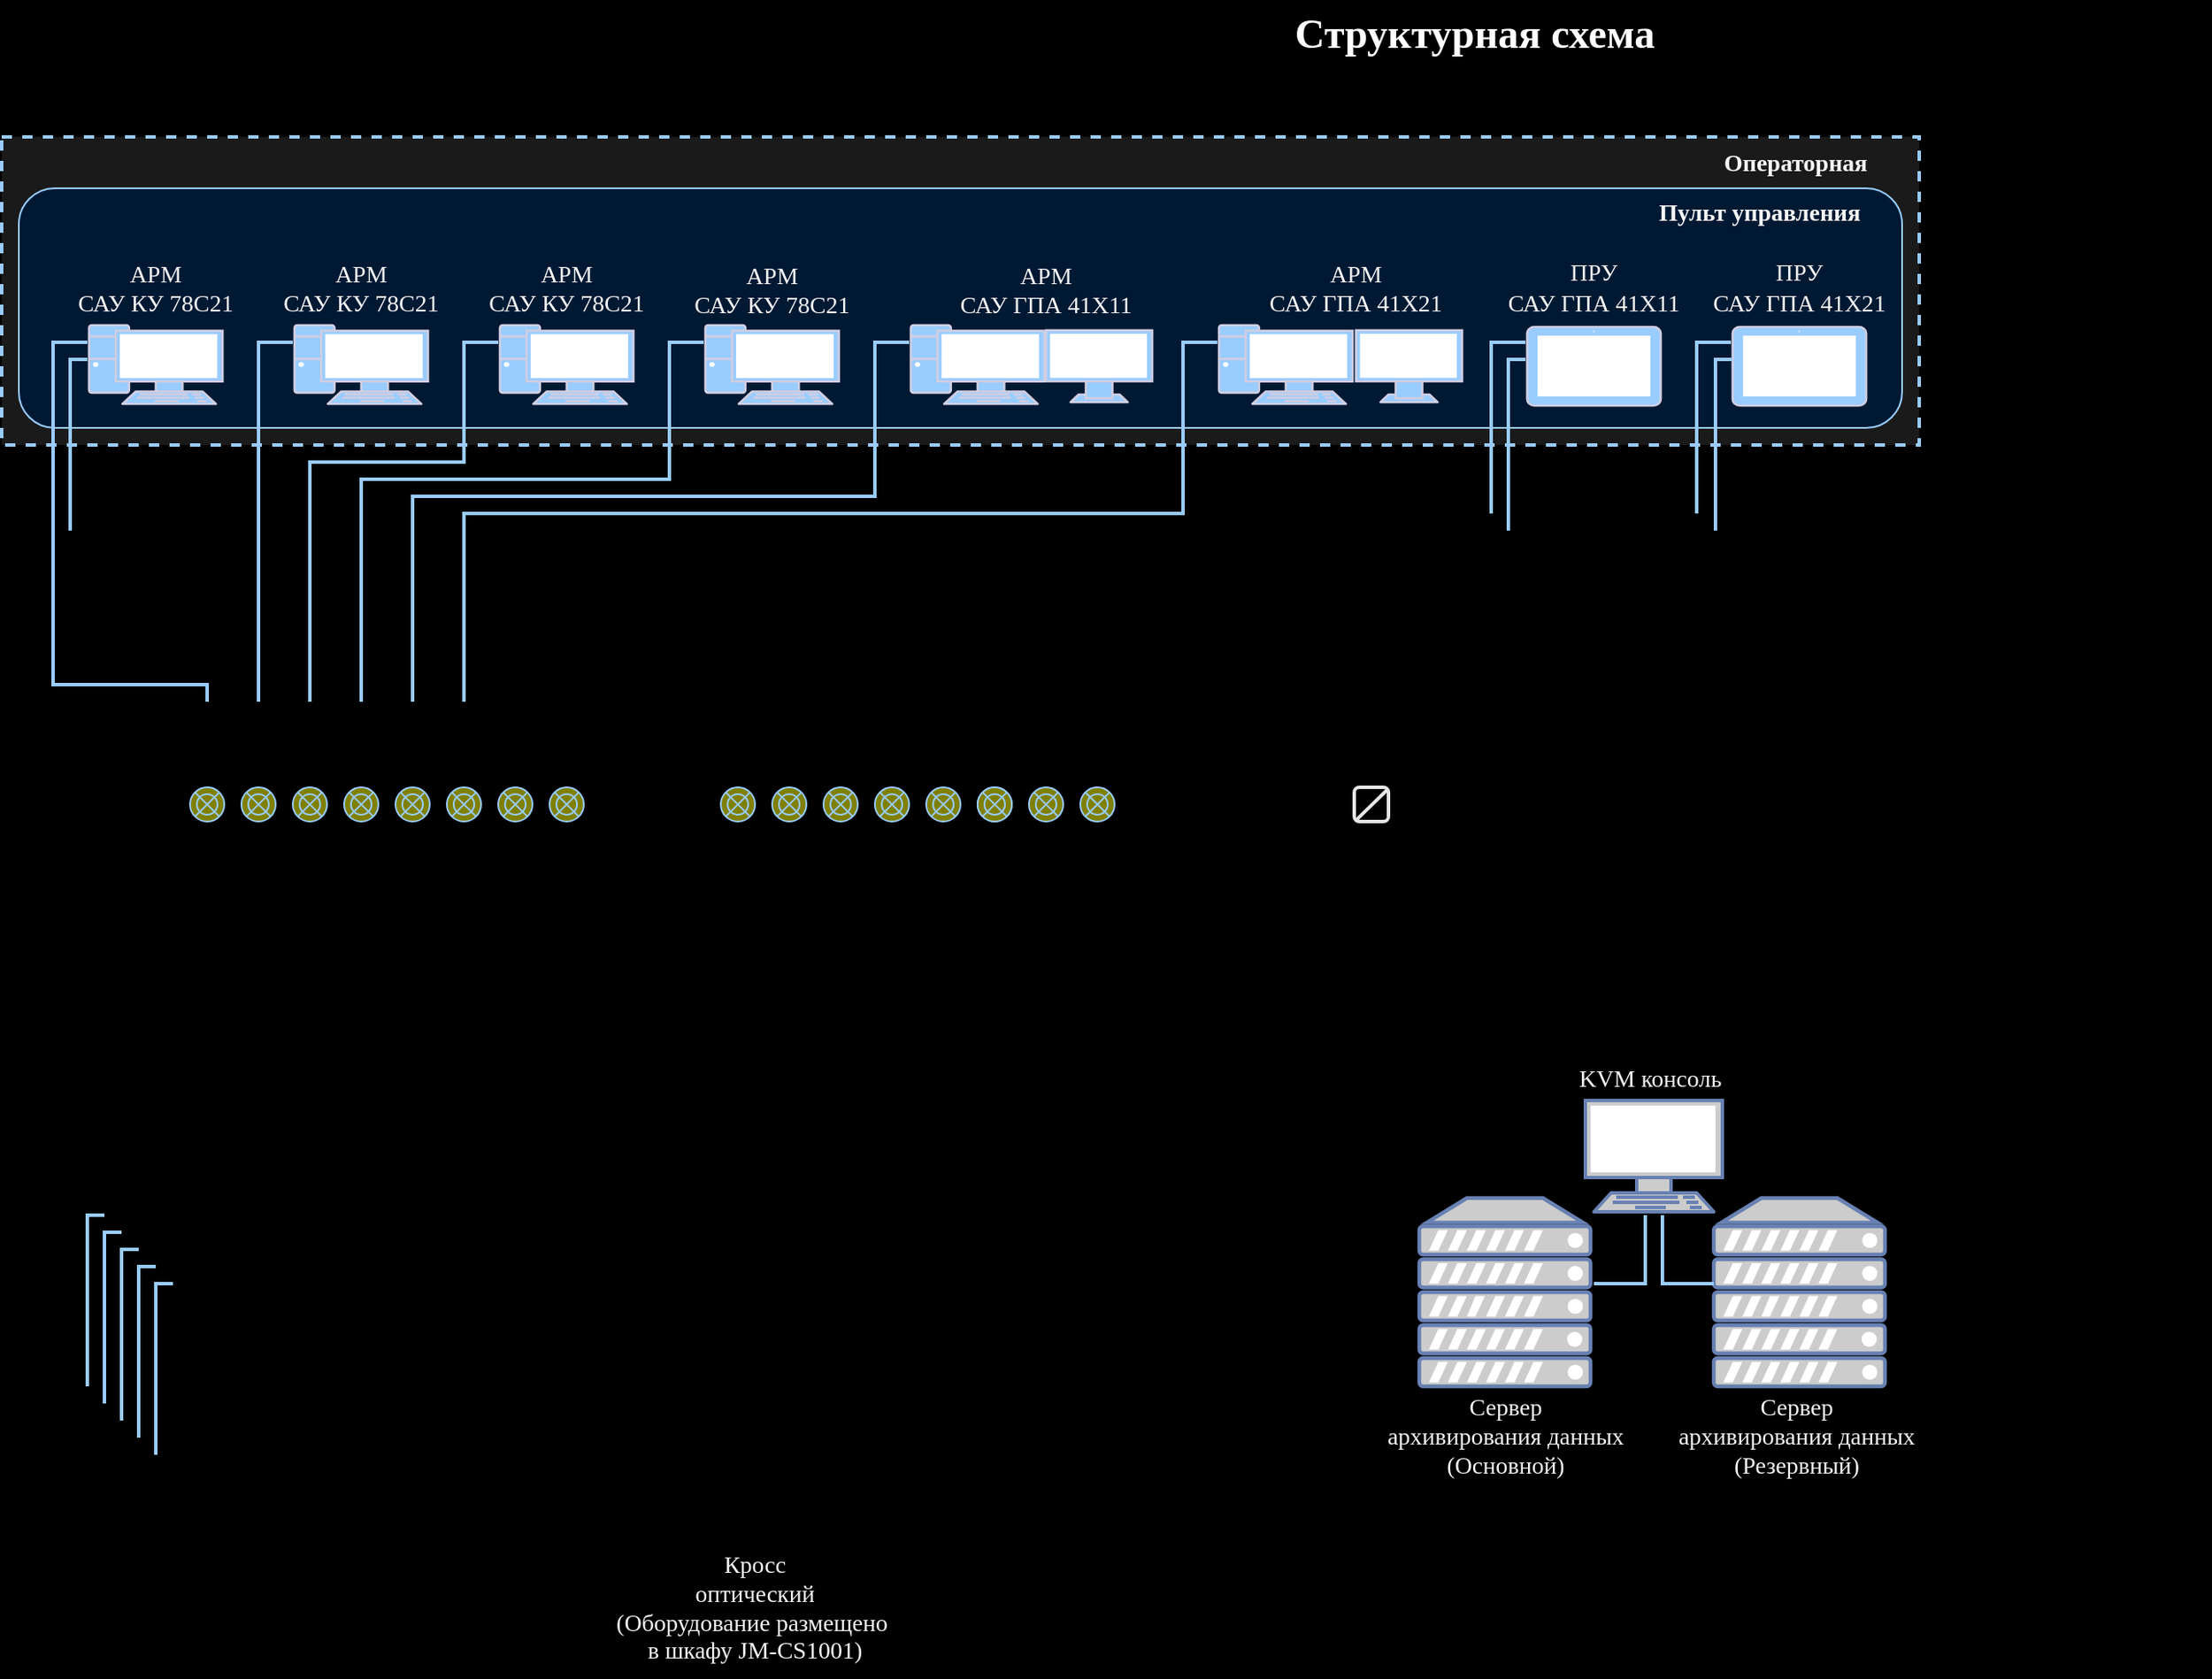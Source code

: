 <mxfile version="24.9.0">
  <diagram name="Page-1" id="e3a06f82-3646-2815-327d-82caf3d4e204">
    <mxGraphModel dx="425" dy="264" grid="1" gridSize="10" guides="1" tooltips="1" connect="1" arrows="1" fold="1" page="1" pageScale="1.5" pageWidth="1169" pageHeight="827" background="#000000" math="0" shadow="0">
      <root>
        <mxCell id="0" style=";html=1;" />
        <mxCell id="lgSXZt9PNsylj2CV4tFV-10" value="Фон" parent="0" />
        <mxCell id="I8SQHlroj80ONlkwTboR-44" value="Структурная схема" style="text;strokeColor=none;fillColor=none;html=1;fontSize=24;fontStyle=1;verticalAlign=middle;align=center;rounded=0;labelBackgroundColor=none;fontColor=#FFFFFF;fontFamily=Times New Roman;" parent="lgSXZt9PNsylj2CV4tFV-10" vertex="1">
          <mxGeometry x="499" width="861" height="40" as="geometry" />
        </mxCell>
        <mxCell id="Y5XMjfLHCa17UxXTTV3v-1" value="&lt;div&gt;&lt;span style=&quot;text-wrap: nowrap;&quot;&gt;Кросс&lt;/span&gt;&lt;/div&gt;&lt;div&gt;&lt;span style=&quot;text-wrap: nowrap; background-color: initial;&quot;&gt;оптический&lt;/span&gt;&lt;/div&gt;&lt;div&gt;&lt;span style=&quot;text-wrap: nowrap; background-color: initial;&quot;&gt;(Оборудование размещено&amp;nbsp;&lt;/span&gt;&lt;/div&gt;&lt;div&gt;&lt;span style=&quot;text-wrap: nowrap; background-color: initial;&quot;&gt;в шкафу JM-CS1001)&lt;/span&gt;&lt;/div&gt;" style="text;whiteSpace=wrap;html=1;align=center;labelBackgroundColor=none;fontColor=#f5f5f5;verticalAlign=middle;fontSize=14;fontFamily=Times New Roman;" vertex="1" parent="lgSXZt9PNsylj2CV4tFV-10">
          <mxGeometry x="420" y="900" width="180" height="80" as="geometry" />
        </mxCell>
        <mxCell id="I8SQHlroj80ONlkwTboR-63" value="Операторная" parent="0" />
        <mxCell id="I8SQHlroj80ONlkwTboR-64" value="&lt;font color=&quot;#f5f5f5&quot; face=&quot;Times New Roman&quot;&gt;Операторная&lt;span style=&quot;white-space: pre;&quot;&gt;&#x9;&lt;/span&gt;&lt;/font&gt;" style="rounded=0;whiteSpace=wrap;html=1;strokeColor=#99CCFF;fontColor=#99CCFF;fillColor=#1A1A1A;dashed=1;strokeWidth=2;verticalAlign=top;fontSize=14;fontStyle=1;align=right;" parent="I8SQHlroj80ONlkwTboR-63" vertex="1">
          <mxGeometry x="70" y="80" width="1120" height="180" as="geometry" />
        </mxCell>
        <mxCell id="I8SQHlroj80ONlkwTboR-43" value="Пульт" parent="0" />
        <mxCell id="I8SQHlroj80ONlkwTboR-45" value="&lt;font&gt;Пульт управления&lt;span style=&quot;white-space: pre;&quot;&gt;&#x9;&lt;/span&gt;&lt;/font&gt;" style="rounded=1;whiteSpace=wrap;html=1;fillColor=#001933;strokeColor=#99CCFF;align=right;verticalAlign=top;fontColor=#F5F5F5;labelBorderColor=none;strokeWidth=1;fontSize=14;fontFamily=Times New Roman;fontStyle=1" parent="I8SQHlroj80ONlkwTboR-43" vertex="1">
          <mxGeometry x="80" y="110" width="1100" height="140" as="geometry" />
        </mxCell>
        <mxCell id="I8SQHlroj80ONlkwTboR-65" value="Серверная" style="" parent="0" visible="0" />
        <mxCell id="I8SQHlroj80ONlkwTboR-66" value="&lt;font face=&quot;Times New Roman&quot; color=&quot;#f5f5f5&quot;&gt;Серверная&lt;span style=&quot;white-space: pre;&quot;&gt;&#x9;&lt;/span&gt;&lt;/font&gt;" style="rounded=0;whiteSpace=wrap;html=1;strokeColor=#99CCFF;fontColor=#99CCFF;fillColor=#1A1A1A;dashed=1;strokeWidth=2;verticalAlign=top;fontSize=14;fontStyle=1;align=right;" parent="I8SQHlroj80ONlkwTboR-65" vertex="1">
          <mxGeometry x="70" y="400" width="1120" height="420" as="geometry" />
        </mxCell>
        <mxCell id="I8SQHlroj80ONlkwTboR-68" value="УКС" style="" parent="0" visible="0" />
        <mxCell id="I8SQHlroj80ONlkwTboR-69" value="УКС (Существующий&amp;nbsp;&lt;span style=&quot;background-color: initial;&quot;&gt;шкаф&lt;span style=&quot;white-space: pre;&quot;&gt;&#x9;&lt;/span&gt;&lt;/span&gt;&lt;div&gt;&lt;span style=&quot;background-color: initial;&quot;&gt;СОДУ KIT 0412)&lt;span style=&quot;white-space: pre;&quot;&gt;&#x9;&lt;/span&gt;&lt;span style=&quot;white-space: pre;&quot;&gt;&#x9;&lt;/span&gt;&lt;/span&gt;&lt;/div&gt;" style="rounded=1;whiteSpace=wrap;html=1;fillColor=#001933;strokeColor=#99CCFF;align=right;verticalAlign=top;fontColor=#F5F5F5;labelBorderColor=none;strokeWidth=1;fontSize=14;fontFamily=Times New Roman;fontStyle=1" parent="I8SQHlroj80ONlkwTboR-68" vertex="1">
          <mxGeometry x="80" y="440" width="1100" height="260" as="geometry" />
        </mxCell>
        <mxCell id="I8SQHlroj80ONlkwTboR-195" value="Сервер" style="" parent="0" />
        <mxCell id="I8SQHlroj80ONlkwTboR-437" value="&lt;div&gt;&lt;span style=&quot;text-wrap: nowrap;&quot;&gt;Сервер&lt;/span&gt;&lt;/div&gt;&lt;div&gt;&lt;span style=&quot;text-wrap: nowrap; background-color: initial;&quot;&gt;архивирования&amp;nbsp;&lt;/span&gt;&lt;span style=&quot;text-wrap: nowrap; background-color: initial;&quot;&gt;данных&lt;/span&gt;&lt;/div&gt;&lt;div&gt;&lt;span style=&quot;text-wrap: nowrap;&quot;&gt;(Резервный)&lt;/span&gt;&lt;/div&gt;" style="text;whiteSpace=wrap;html=1;align=center;labelBackgroundColor=none;fontColor=#f5f5f5;verticalAlign=middle;fontSize=14;fontFamily=Times New Roman;" parent="I8SQHlroj80ONlkwTboR-195" vertex="1">
          <mxGeometry x="1042.5" y="810" width="151" height="60" as="geometry" />
        </mxCell>
        <mxCell id="I8SQHlroj80ONlkwTboR-262" value="&lt;div&gt;&lt;span style=&quot;text-wrap: nowrap;&quot;&gt;Сервер&lt;/span&gt;&lt;/div&gt;&lt;div&gt;&lt;span style=&quot;text-wrap: nowrap; background-color: initial;&quot;&gt;архивирования&amp;nbsp;&lt;/span&gt;&lt;span style=&quot;text-wrap: nowrap; background-color: initial;&quot;&gt;данных&lt;/span&gt;&lt;/div&gt;&lt;div&gt;&lt;span style=&quot;text-wrap: nowrap;&quot;&gt;(Основной)&lt;/span&gt;&lt;/div&gt;" style="text;whiteSpace=wrap;html=1;align=center;labelBackgroundColor=none;fontColor=#f5f5f5;verticalAlign=middle;fontSize=14;fontFamily=Times New Roman;" parent="I8SQHlroj80ONlkwTboR-195" vertex="1">
          <mxGeometry x="872.5" y="810" width="151" height="60" as="geometry" />
        </mxCell>
        <mxCell id="I8SQHlroj80ONlkwTboR-228" value="" style="fontColor=#0066CC;verticalAlign=top;verticalLabelPosition=bottom;labelPosition=center;align=center;html=1;outlineConnect=0;fillColor=#CCCCCC;strokeColor=#6881B3;gradientColor=none;gradientDirection=north;strokeWidth=2;shape=mxgraph.networks.terminal;" parent="I8SQHlroj80ONlkwTboR-195" vertex="1">
          <mxGeometry x="995" y="643" width="80" height="65" as="geometry" />
        </mxCell>
        <mxCell id="I8SQHlroj80ONlkwTboR-230" value="&lt;span style=&quot;text-wrap: nowrap;&quot;&gt;KVM консоль&lt;/span&gt;" style="text;whiteSpace=wrap;html=1;align=center;labelBackgroundColor=none;fontColor=#f5f5f5;verticalAlign=middle;fontSize=14;fontFamily=Times New Roman;" parent="I8SQHlroj80ONlkwTboR-195" vertex="1">
          <mxGeometry x="973" y="621" width="120" height="20" as="geometry" />
        </mxCell>
        <mxCell id="I8SQHlroj80ONlkwTboR-436" value="" style="fontColor=#0066CC;verticalAlign=top;verticalLabelPosition=bottom;labelPosition=center;align=center;html=1;outlineConnect=0;fillColor=#CCCCCC;strokeColor=#6881B3;gradientColor=none;gradientDirection=north;strokeWidth=2;shape=mxgraph.networks.server;" parent="I8SQHlroj80ONlkwTboR-195" vertex="1">
          <mxGeometry x="1070" y="700" width="100" height="110" as="geometry" />
        </mxCell>
        <mxCell id="I8SQHlroj80ONlkwTboR-215" value="" style="fontColor=#0066CC;verticalAlign=top;verticalLabelPosition=bottom;labelPosition=center;align=center;html=1;outlineConnect=0;fillColor=#CCCCCC;strokeColor=#6881B3;gradientColor=none;gradientDirection=north;strokeWidth=2;shape=mxgraph.networks.server;" parent="I8SQHlroj80ONlkwTboR-195" vertex="1">
          <mxGeometry x="898" y="700" width="100" height="110" as="geometry" />
        </mxCell>
        <mxCell id="Y5XMjfLHCa17UxXTTV3v-68" value="" style="endArrow=none;html=1;rounded=0;strokeWidth=2;strokeColor=#99CCFF;" edge="1" parent="I8SQHlroj80ONlkwTboR-195">
          <mxGeometry width="50" height="50" relative="1" as="geometry">
            <mxPoint x="1000" y="750" as="sourcePoint" />
            <mxPoint x="1030" y="710" as="targetPoint" />
            <Array as="points">
              <mxPoint x="1030" y="750" />
            </Array>
          </mxGeometry>
        </mxCell>
        <mxCell id="Y5XMjfLHCa17UxXTTV3v-69" value="" style="endArrow=none;html=1;rounded=0;strokeWidth=2;strokeColor=#99CCFF;" edge="1" parent="I8SQHlroj80ONlkwTboR-195">
          <mxGeometry width="50" height="50" relative="1" as="geometry">
            <mxPoint x="1070" y="750" as="sourcePoint" />
            <mxPoint x="1040" y="710" as="targetPoint" />
            <Array as="points">
              <mxPoint x="1040" y="750" />
            </Array>
          </mxGeometry>
        </mxCell>
        <mxCell id="I8SQHlroj80ONlkwTboR-71" value="Коммутатор" parent="0" visible="0" />
        <mxCell id="I8SQHlroj80ONlkwTboR-191" value="&lt;span style=&quot;text-wrap: nowrap;&quot;&gt;Коммутатор L3&lt;/span&gt;&lt;div&gt;&lt;span style=&quot;text-wrap: nowrap;&quot;&gt;(Основной)&lt;/span&gt;&lt;/div&gt;" style="text;whiteSpace=wrap;html=1;align=center;labelBackgroundColor=none;fontColor=#f5f5f5;verticalAlign=middle;fontSize=14;fontFamily=Times New Roman;" parent="I8SQHlroj80ONlkwTboR-71" vertex="1">
          <mxGeometry x="134" y="600" width="120" height="40" as="geometry" />
        </mxCell>
        <mxCell id="I8SQHlroj80ONlkwTboR-192" value="&lt;span style=&quot;text-wrap: nowrap;&quot;&gt;Коммутатор L3&lt;/span&gt;&lt;div&gt;&lt;span style=&quot;text-wrap: nowrap;&quot;&gt;(Резервный)&lt;/span&gt;&lt;/div&gt;" style="text;whiteSpace=wrap;html=1;align=center;labelBackgroundColor=none;fontColor=#f5f5f5;verticalAlign=middle;fontSize=14;fontFamily=Times New Roman;" parent="I8SQHlroj80ONlkwTboR-71" vertex="1">
          <mxGeometry x="400" y="600" width="120" height="40" as="geometry" />
        </mxCell>
        <mxCell id="I8SQHlroj80ONlkwTboR-247" value="" style="endArrow=none;html=1;rounded=0;strokeColor=#99CCFF;fontColor=#1A1A1A;strokeWidth=5;" parent="I8SQHlroj80ONlkwTboR-71" edge="1">
          <mxGeometry width="50" height="50" relative="1" as="geometry">
            <mxPoint x="264" y="571" as="sourcePoint" />
            <mxPoint x="440" y="570" as="targetPoint" />
          </mxGeometry>
        </mxCell>
        <mxCell id="I8SQHlroj80ONlkwTboR-248" value="" style="endArrow=none;html=1;rounded=0;strokeColor=#99CCFF;fontColor=#1A1A1A;strokeWidth=5;" parent="I8SQHlroj80ONlkwTboR-71" edge="1">
          <mxGeometry width="50" height="50" relative="1" as="geometry">
            <mxPoint x="264" y="581" as="sourcePoint" />
            <mxPoint x="440" y="580" as="targetPoint" />
          </mxGeometry>
        </mxCell>
        <mxCell id="I8SQHlroj80ONlkwTboR-252" value="" style="fontColor=#0066CC;verticalAlign=top;verticalLabelPosition=bottom;labelPosition=center;align=center;html=1;outlineConnect=0;fillColor=#CCCCCC;strokeColor=#6881B3;gradientColor=none;gradientDirection=north;strokeWidth=2;shape=mxgraph.networks.switch;" parent="I8SQHlroj80ONlkwTboR-71" vertex="1">
          <mxGeometry x="160" y="560" width="110" height="30" as="geometry" />
        </mxCell>
        <mxCell id="I8SQHlroj80ONlkwTboR-253" value="" style="fontColor=#0066CC;verticalAlign=top;verticalLabelPosition=bottom;labelPosition=center;align=center;html=1;outlineConnect=0;fillColor=#CCCCCC;strokeColor=#6881B3;gradientColor=none;gradientDirection=north;strokeWidth=2;shape=mxgraph.networks.switch;" parent="I8SQHlroj80ONlkwTboR-71" vertex="1">
          <mxGeometry x="460" y="560" width="110" height="30" as="geometry" />
        </mxCell>
        <mxCell id="1" value="АРМ" style=";html=1;" parent="0" />
        <mxCell id="I8SQHlroj80ONlkwTboR-4" value="" style="verticalAlign=bottom;verticalLabelPosition=bottom;labelPosition=center;align=center;html=1;outlineConnect=0;gradientDirection=north;strokeWidth=2;shape=mxgraph.networks.pc;fillColor=#99CCFF;strokeColor=#D0CEE2;labelBackgroundColor=none;fontColor=#F5F5F5;fontSize=14;" parent="1" vertex="1">
          <mxGeometry x="241" y="190" width="78" height="46" as="geometry" />
        </mxCell>
        <mxCell id="I8SQHlroj80ONlkwTboR-5" value="" style="verticalAlign=bottom;verticalLabelPosition=bottom;labelPosition=center;align=center;html=1;outlineConnect=0;gradientDirection=north;strokeWidth=2;shape=mxgraph.networks.pc;fillColor=#99CCFF;strokeColor=#D0CEE2;labelBackgroundColor=none;fontColor=#F5F5F5;fontSize=14;" parent="1" vertex="1">
          <mxGeometry x="121" y="190" width="78" height="46" as="geometry" />
        </mxCell>
        <mxCell id="I8SQHlroj80ONlkwTboR-6" value="" style="verticalAlign=bottom;verticalLabelPosition=bottom;labelPosition=center;align=center;html=1;outlineConnect=0;gradientDirection=north;strokeWidth=2;shape=mxgraph.networks.pc;fillColor=#99CCFF;strokeColor=#D0CEE2;labelBackgroundColor=none;fontColor=#F5F5F5;" parent="1" vertex="1">
          <mxGeometry x="361" y="190" width="78" height="46" as="geometry" />
        </mxCell>
        <mxCell id="I8SQHlroj80ONlkwTboR-36" value="&lt;div&gt;&lt;span style=&quot;background-color: initial; font-family: monospace; font-size: 0px; text-align: start;&quot;&gt;%3CmxGraphModel%3E%3Croot%3E%3CmxCell%20id%3D%220%22%2F%3E%3CmxCell%20id%3D%221%22%20parent%3D%220%22%2F%3E%3CmxCell%20id%3D%222%22%20value%3D%22%26lt%3Bfont%20face%3D%26quot%3BTimes%20New%20Roman%26quot%3B%26gt%3B%D0%90%D0%A0%D0%9C%20%D0%BC%D0%B0%D1%88%D0%B8%D0%BD%D0%B8%D1%81%D1%82%D0%B0%20%D0%9A%D0%A3%26lt%3B%2Ffont%26gt%3B%26lt%3Bdiv%26gt%3B%26lt%3Bfont%20face%3D%26quot%3BTimes%20New%20Roman%26quot%3B%26gt%3B78%D0%A11%26lt%3B%2Ffont%26gt%3B%26lt%3Bspan%20style%3D%26quot%3Bfont-family%3A%20%26amp%3Bquot%3BTimes%20New%20Roman%26amp%3Bquot%3B%3B%20background-color%3A%20initial%3B%26quot%3B%26gt%3B1%26lt%3B%2Fspan%26gt%3B%26lt%3B%2Fdiv%26gt%3B%22%20style%3D%22verticalAlign%3Dtop%3BverticalLabelPosition%3Dbottom%3BlabelPosition%3Dcenter%3Balign%3Dcenter%3Bhtml%3D1%3BoutlineConnect%3D0%3BgradientDirection%3Dnorth%3BstrokeWidth%3D2%3Bshape%3Dmxgraph.networks.pc%3BfillColor%3D%23182E3E%3BstrokeColor%3D%23FFFFFF%3BlabelBackgroundColor%3Dnone%3BfontColor%3D%23FFFFFF%3B%22%20vertex%3D%221%22%20parent%3D%221%22%3E%3CmxGeometry%20x%3D%22200%22%20y%3D%2240%22%20width%3D%22100%22%20height%3D%2270%22%20as%3D%22geometry%22%2F%3E%3C%2FmxCell%3E%3C%2Froot%3E%3C%2FmxGraphModel%3E1&lt;/span&gt;&lt;/div&gt;" style="verticalAlign=bottom;verticalLabelPosition=bottom;labelPosition=center;align=center;html=1;outlineConnect=0;gradientDirection=north;strokeWidth=2;shape=mxgraph.networks.pc;fillColor=#99CCFF;strokeColor=#D0CEE2;labelBackgroundColor=none;fontColor=#F5F5F5;" parent="1" vertex="1">
          <mxGeometry x="481" y="190" width="78" height="46" as="geometry" />
        </mxCell>
        <mxCell id="I8SQHlroj80ONlkwTboR-53" value="&lt;font style=&quot;forced-color-adjust: none; font-style: normal; font-variant-ligatures: normal; font-variant-caps: normal; font-weight: 400; letter-spacing: normal; orphans: 2; text-indent: 0px; text-transform: none; widows: 2; word-spacing: 0px; -webkit-text-stroke-width: 0px; white-space: nowrap; text-decoration-thickness: initial; text-decoration-style: initial; text-decoration-color: initial;&quot;&gt;АРМ&lt;/font&gt;&lt;div style=&quot;forced-color-adjust: none; font-style: normal; font-variant-ligatures: normal; font-variant-caps: normal; font-weight: 400; letter-spacing: normal; orphans: 2; text-indent: 0px; text-transform: none; widows: 2; word-spacing: 0px; -webkit-text-stroke-width: 0px; white-space: nowrap; text-decoration-thickness: initial; text-decoration-style: initial; text-decoration-color: initial;&quot;&gt;&lt;font style=&quot;forced-color-adjust: none;&quot;&gt;САУ&amp;nbsp;&lt;/font&gt;&lt;font style=&quot;forced-color-adjust: none;&quot;&gt;КУ&amp;nbsp;&lt;/font&gt;&lt;span style=&quot;forced-color-adjust: none;&quot;&gt;78С21&lt;/span&gt;&lt;/div&gt;" style="text;whiteSpace=wrap;html=1;align=center;labelBackgroundColor=none;fontColor=#f5f5f5;verticalAlign=bottom;fontSize=14;fontFamily=Times New Roman;" parent="1" vertex="1">
          <mxGeometry x="110" y="159" width="100" height="30" as="geometry" />
        </mxCell>
        <mxCell id="I8SQHlroj80ONlkwTboR-54" value="" style="group" parent="1" vertex="1" connectable="0">
          <mxGeometry x="771" y="159" width="180" height="77" as="geometry" />
        </mxCell>
        <mxCell id="I8SQHlroj80ONlkwTboR-37" value="АРМ&lt;div&gt;САУ&amp;nbsp;&lt;span style=&quot;background-color: initial;&quot;&gt;ГПА&amp;nbsp;&lt;/span&gt;&lt;span style=&quot;background-color: initial;&quot;&gt;41Х21&lt;/span&gt;&lt;/div&gt;" style="text;strokeColor=none;align=center;fillColor=none;html=1;verticalAlign=bottom;whiteSpace=wrap;rounded=0;fontColor=#F5F5F5;fontFamily=Times New Roman;labelBackgroundColor=none;fontSize=14;" parent="I8SQHlroj80ONlkwTboR-54" vertex="1">
          <mxGeometry width="180" height="30" as="geometry" />
        </mxCell>
        <mxCell id="I8SQHlroj80ONlkwTboR-38" value="" style="verticalAlign=top;verticalLabelPosition=bottom;labelPosition=center;align=center;html=1;outlineConnect=0;gradientDirection=north;strokeWidth=2;shape=mxgraph.networks.pc;fillColor=#99CCFF;strokeColor=#D0CEE2;labelBackgroundColor=none;fontColor=#1A1A1A;" parent="I8SQHlroj80ONlkwTboR-54" vertex="1">
          <mxGeometry x="10" y="31" width="78" height="46" as="geometry" />
        </mxCell>
        <mxCell id="I8SQHlroj80ONlkwTboR-39" value="" style="fontColor=#1A1A1A;verticalAlign=top;verticalLabelPosition=bottom;labelPosition=center;align=center;html=1;outlineConnect=0;fillColor=#99CCFF;strokeColor=#D0CEE2;gradientDirection=north;strokeWidth=2;shape=mxgraph.networks.monitor;labelBackgroundColor=none;" parent="I8SQHlroj80ONlkwTboR-54" vertex="1">
          <mxGeometry x="90" y="34" width="62" height="42" as="geometry" />
        </mxCell>
        <mxCell id="Y5XMjfLHCa17UxXTTV3v-120" value="" style="endArrow=none;html=1;rounded=0;strokeColor=#99CCFF;fontColor=#1A1A1A;strokeWidth=2;" edge="1" parent="I8SQHlroj80ONlkwTboR-54">
          <mxGeometry width="50" height="50" relative="1" as="geometry">
            <mxPoint x="169" y="141" as="sourcePoint" />
            <mxPoint x="189" y="41" as="targetPoint" />
            <Array as="points">
              <mxPoint x="169" y="101" />
              <mxPoint x="169" y="41" />
            </Array>
          </mxGeometry>
        </mxCell>
        <mxCell id="I8SQHlroj80ONlkwTboR-57" value="&lt;font style=&quot;forced-color-adjust: none; font-style: normal; font-variant-ligatures: normal; font-variant-caps: normal; font-weight: 400; letter-spacing: normal; orphans: 2; text-indent: 0px; text-transform: none; widows: 2; word-spacing: 0px; -webkit-text-stroke-width: 0px; white-space: nowrap; text-decoration-thickness: initial; text-decoration-style: initial; text-decoration-color: initial;&quot;&gt;АРМ&lt;/font&gt;&lt;div style=&quot;forced-color-adjust: none; font-style: normal; font-variant-ligatures: normal; font-variant-caps: normal; font-weight: 400; letter-spacing: normal; orphans: 2; text-indent: 0px; text-transform: none; widows: 2; word-spacing: 0px; -webkit-text-stroke-width: 0px; white-space: nowrap; text-decoration-thickness: initial; text-decoration-style: initial; text-decoration-color: initial;&quot;&gt;&lt;font style=&quot;forced-color-adjust: none;&quot;&gt;САУ&amp;nbsp;&lt;/font&gt;&lt;font style=&quot;forced-color-adjust: none;&quot;&gt;КУ&amp;nbsp;&lt;/font&gt;&lt;span style=&quot;forced-color-adjust: none;&quot;&gt;78С21&lt;/span&gt;&lt;/div&gt;" style="text;whiteSpace=wrap;html=1;align=center;labelBackgroundColor=none;fontColor=#f5f5f5;verticalAlign=bottom;fontSize=14;fontFamily=Times New Roman;" parent="1" vertex="1">
          <mxGeometry x="230" y="159" width="100" height="30" as="geometry" />
        </mxCell>
        <mxCell id="I8SQHlroj80ONlkwTboR-59" value="&lt;font style=&quot;forced-color-adjust: none; font-style: normal; font-variant-ligatures: normal; font-variant-caps: normal; font-weight: 400; letter-spacing: normal; orphans: 2; text-indent: 0px; text-transform: none; widows: 2; word-spacing: 0px; -webkit-text-stroke-width: 0px; white-space: nowrap; text-decoration-thickness: initial; text-decoration-style: initial; text-decoration-color: initial;&quot;&gt;АРМ&lt;/font&gt;&lt;div style=&quot;forced-color-adjust: none; font-style: normal; font-variant-ligatures: normal; font-variant-caps: normal; font-weight: 400; letter-spacing: normal; orphans: 2; text-indent: 0px; text-transform: none; widows: 2; word-spacing: 0px; -webkit-text-stroke-width: 0px; white-space: nowrap; text-decoration-thickness: initial; text-decoration-style: initial; text-decoration-color: initial;&quot;&gt;&lt;font style=&quot;forced-color-adjust: none;&quot;&gt;САУ&amp;nbsp;&lt;/font&gt;&lt;font style=&quot;forced-color-adjust: none;&quot;&gt;КУ&amp;nbsp;&lt;/font&gt;&lt;span style=&quot;forced-color-adjust: none;&quot;&gt;78С21&lt;/span&gt;&lt;/div&gt;" style="text;whiteSpace=wrap;html=1;align=center;labelBackgroundColor=none;fontColor=#f5f5f5;verticalAlign=bottom;fontSize=14;fontFamily=Times New Roman;" parent="1" vertex="1">
          <mxGeometry x="350" y="159" width="100" height="30" as="geometry" />
        </mxCell>
        <mxCell id="I8SQHlroj80ONlkwTboR-60" value="&lt;font style=&quot;forced-color-adjust: none; font-style: normal; font-variant-ligatures: normal; font-variant-caps: normal; font-weight: 400; letter-spacing: normal; orphans: 2; text-indent: 0px; text-transform: none; widows: 2; word-spacing: 0px; -webkit-text-stroke-width: 0px; white-space: nowrap; text-decoration-thickness: initial; text-decoration-style: initial; text-decoration-color: initial;&quot;&gt;АРМ&lt;/font&gt;&lt;div style=&quot;forced-color-adjust: none; font-style: normal; font-variant-ligatures: normal; font-variant-caps: normal; font-weight: 400; letter-spacing: normal; orphans: 2; text-indent: 0px; text-transform: none; widows: 2; word-spacing: 0px; -webkit-text-stroke-width: 0px; white-space: nowrap; text-decoration-thickness: initial; text-decoration-style: initial; text-decoration-color: initial;&quot;&gt;&lt;font style=&quot;forced-color-adjust: none;&quot;&gt;САУ&amp;nbsp;&lt;/font&gt;&lt;font style=&quot;forced-color-adjust: none;&quot;&gt;КУ&amp;nbsp;&lt;/font&gt;&lt;span style=&quot;forced-color-adjust: none;&quot;&gt;78С21&lt;/span&gt;&lt;/div&gt;" style="text;whiteSpace=wrap;html=1;align=center;labelBackgroundColor=none;fontColor=#f5f5f5;verticalAlign=bottom;fontSize=14;fontFamily=Times New Roman;" parent="1" vertex="1">
          <mxGeometry x="470" y="160" width="100" height="30" as="geometry" />
        </mxCell>
        <mxCell id="I8SQHlroj80ONlkwTboR-16" value="АРМ&lt;div&gt;САУ&amp;nbsp;&lt;span style=&quot;background-color: initial;&quot;&gt;ГПА&amp;nbsp;&lt;/span&gt;&lt;span style=&quot;background-color: initial;&quot;&gt;41Х11&lt;/span&gt;&lt;/div&gt;" style="text;strokeColor=none;align=center;fillColor=none;html=1;verticalAlign=bottom;whiteSpace=wrap;rounded=0;fontColor=#F5F5F5;fontFamily=Times New Roman;labelBackgroundColor=none;fontSize=14;" parent="1" vertex="1">
          <mxGeometry x="590" y="160" width="180" height="30" as="geometry" />
        </mxCell>
        <mxCell id="I8SQHlroj80ONlkwTboR-8" value="" style="verticalAlign=top;verticalLabelPosition=bottom;labelPosition=center;align=center;html=1;outlineConnect=0;gradientDirection=north;strokeWidth=2;shape=mxgraph.networks.pc;fillColor=#99CCFF;strokeColor=#D0CEE2;labelBackgroundColor=none;fontColor=#1A1A1A;" parent="1" vertex="1">
          <mxGeometry x="601" y="190" width="78" height="46" as="geometry" />
        </mxCell>
        <mxCell id="I8SQHlroj80ONlkwTboR-9" value="" style="fontColor=#1A1A1A;verticalAlign=top;verticalLabelPosition=bottom;labelPosition=center;align=center;html=1;outlineConnect=0;fillColor=#99CCFF;strokeColor=#D0CEE2;gradientDirection=north;strokeWidth=2;shape=mxgraph.networks.monitor;labelBackgroundColor=none;" parent="1" vertex="1">
          <mxGeometry x="680" y="193" width="62" height="42" as="geometry" />
        </mxCell>
        <mxCell id="I8SQHlroj80ONlkwTboR-61" value="&lt;font style=&quot;text-wrap: nowrap;&quot; face=&quot;Times New Roman&quot;&gt;ПРУ&lt;/font&gt;&lt;div style=&quot;font-family: Helvetica; text-wrap: nowrap;&quot;&gt;&lt;font face=&quot;Times New Roman&quot;&gt;САУ ГПА 41Х11&lt;/font&gt;&lt;/div&gt;" style="text;whiteSpace=wrap;html=1;align=center;labelBackgroundColor=none;fontColor=#f5f5f5;verticalAlign=bottom;fontSize=14;fontFamily=Times New Roman;" parent="1" vertex="1">
          <mxGeometry x="950" y="159" width="100" height="30" as="geometry" />
        </mxCell>
        <mxCell id="I8SQHlroj80ONlkwTboR-62" value="&lt;font style=&quot;text-wrap: nowrap;&quot; face=&quot;Times New Roman&quot;&gt;ПРУ&lt;/font&gt;&lt;div style=&quot;font-family: Helvetica; text-wrap: nowrap;&quot;&gt;&lt;font face=&quot;Times New Roman&quot;&gt;САУ ГПА 41Х2&lt;/font&gt;&lt;span style=&quot;font-family: &amp;quot;Times New Roman&amp;quot;; background-color: initial;&quot;&gt;1&lt;/span&gt;&lt;/div&gt;" style="text;whiteSpace=wrap;html=1;align=center;labelBackgroundColor=none;fontColor=#f5f5f5;verticalAlign=bottom;fontSize=14;fontFamily=Times New Roman;" parent="1" vertex="1">
          <mxGeometry x="1070" y="159" width="100" height="30" as="geometry" />
        </mxCell>
        <mxCell id="I8SQHlroj80ONlkwTboR-23" value="" style="fontColor=#F5F5F5;verticalAlign=middle;verticalLabelPosition=bottom;labelPosition=center;align=center;html=1;outlineConnect=0;fillColor=#99CCFF;strokeColor=#D0CEE2;gradientDirection=north;strokeWidth=2;shape=mxgraph.networks.tablet;labelBackgroundColor=none;fontSize=14;" parent="1" vertex="1">
          <mxGeometry x="961" y="191" width="78" height="46" as="geometry" />
        </mxCell>
        <mxCell id="I8SQHlroj80ONlkwTboR-42" value="" style="fontColor=#F5F5F5;verticalAlign=middle;verticalLabelPosition=bottom;labelPosition=center;align=center;html=1;outlineConnect=0;fillColor=#99CCFF;strokeColor=#D0CEE2;gradientDirection=north;strokeWidth=2;shape=mxgraph.networks.tablet;labelBackgroundColor=none;fontSize=14;" parent="1" vertex="1">
          <mxGeometry x="1081" y="191" width="78" height="46" as="geometry" />
        </mxCell>
        <mxCell id="I8SQHlroj80ONlkwTboR-464" value="Аппаратная" parent="0" visible="0" />
        <mxCell id="I8SQHlroj80ONlkwTboR-465" value="&lt;font face=&quot;Times New Roman&quot; color=&quot;#f5f5f5&quot;&gt;Аппаратная поз. 14&lt;span style=&quot;white-space: pre;&quot;&gt;&#x9;&lt;/span&gt;&lt;/font&gt;" style="rounded=0;whiteSpace=wrap;html=1;strokeColor=#99CCFF;fontColor=#99CCFF;fillColor=#1A1A1A;dashed=1;strokeWidth=2;verticalAlign=top;fontSize=14;fontStyle=1;align=right;" parent="I8SQHlroj80ONlkwTboR-464" vertex="1">
          <mxGeometry x="1030" y="870" width="840" height="300" as="geometry" />
        </mxCell>
        <mxCell id="I8SQHlroj80ONlkwTboR-133" value="КУ" parent="0" visible="0" />
        <mxCell id="I8SQHlroj80ONlkwTboR-168" value="" style="endArrow=none;html=1;rounded=0;strokeColor=#99CCFF;fontColor=#1A1A1A;strokeWidth=2;" parent="I8SQHlroj80ONlkwTboR-133" edge="1">
          <mxGeometry width="50" height="50" relative="1" as="geometry">
            <mxPoint x="950" y="280" as="sourcePoint" />
            <mxPoint x="960" y="220" as="targetPoint" />
            <Array as="points">
              <mxPoint x="950" y="220" />
            </Array>
          </mxGeometry>
        </mxCell>
        <mxCell id="I8SQHlroj80ONlkwTboR-169" value="" style="endArrow=none;html=1;rounded=0;strokeColor=#99CCFF;fontColor=#1A1A1A;strokeWidth=2;" parent="I8SQHlroj80ONlkwTboR-133" edge="1">
          <mxGeometry width="50" height="50" relative="1" as="geometry">
            <mxPoint x="940" y="290" as="sourcePoint" />
            <mxPoint x="960" y="210" as="targetPoint" />
            <Array as="points">
              <mxPoint x="940" y="210" />
            </Array>
          </mxGeometry>
        </mxCell>
        <mxCell id="I8SQHlroj80ONlkwTboR-170" value="" style="endArrow=none;html=1;rounded=0;strokeColor=#99CCFF;fontColor=#1A1A1A;strokeWidth=2;" parent="I8SQHlroj80ONlkwTboR-133" edge="1">
          <mxGeometry width="50" height="50" relative="1" as="geometry">
            <mxPoint x="1070" y="280" as="sourcePoint" />
            <mxPoint x="1080" y="220" as="targetPoint" />
            <Array as="points">
              <mxPoint x="1070" y="220" />
            </Array>
          </mxGeometry>
        </mxCell>
        <mxCell id="I8SQHlroj80ONlkwTboR-171" value="" style="endArrow=none;html=1;rounded=0;strokeColor=#99CCFF;fontColor=#1A1A1A;strokeWidth=2;" parent="I8SQHlroj80ONlkwTboR-133" edge="1">
          <mxGeometry width="50" height="50" relative="1" as="geometry">
            <mxPoint x="1060" y="290" as="sourcePoint" />
            <mxPoint x="1080" y="210" as="targetPoint" />
            <Array as="points">
              <mxPoint x="1060" y="210" />
            </Array>
          </mxGeometry>
        </mxCell>
        <mxCell id="Y5XMjfLHCa17UxXTTV3v-36" value="" style="endArrow=classic;startArrow=classic;html=1;rounded=0;" edge="1" parent="I8SQHlroj80ONlkwTboR-133">
          <mxGeometry width="50" height="50" relative="1" as="geometry">
            <mxPoint x="540" y="1100" as="sourcePoint" />
            <mxPoint x="590" y="1050" as="targetPoint" />
          </mxGeometry>
        </mxCell>
        <mxCell id="Y5XMjfLHCa17UxXTTV3v-47" value="" style="endArrow=classicThin;startArrow=classicThin;html=1;rounded=1;strokeWidth=2;verticalAlign=middle;labelBorderColor=none;elbow=vertical;strokeColor=#99CCFF;startFill=1;endFill=1;" edge="1" parent="I8SQHlroj80ONlkwTboR-133">
          <mxGeometry width="50" height="50" relative="1" as="geometry">
            <mxPoint x="190" y="1190" as="sourcePoint" />
            <mxPoint x="190" y="1130" as="targetPoint" />
          </mxGeometry>
        </mxCell>
        <mxCell id="Y5XMjfLHCa17UxXTTV3v-48" value="" style="endArrow=classicThin;startArrow=classicThin;html=1;rounded=1;strokeWidth=2;verticalAlign=middle;labelBorderColor=none;elbow=vertical;strokeColor=#99CCFF;startFill=1;endFill=1;" edge="1" parent="I8SQHlroj80ONlkwTboR-133">
          <mxGeometry width="50" height="50" relative="1" as="geometry">
            <mxPoint x="390" y="1190" as="sourcePoint" />
            <mxPoint x="390" y="1130" as="targetPoint" />
          </mxGeometry>
        </mxCell>
        <mxCell id="Y5XMjfLHCa17UxXTTV3v-49" value="" style="endArrow=classicThin;startArrow=classicThin;html=1;rounded=1;strokeWidth=2;verticalAlign=middle;labelBorderColor=none;elbow=vertical;strokeColor=#99CCFF;startFill=1;endFill=1;" edge="1" parent="I8SQHlroj80ONlkwTboR-133">
          <mxGeometry width="50" height="50" relative="1" as="geometry">
            <mxPoint x="590" y="1190" as="sourcePoint" />
            <mxPoint x="590" y="1130" as="targetPoint" />
          </mxGeometry>
        </mxCell>
        <mxCell id="Y5XMjfLHCa17UxXTTV3v-50" value="" style="endArrow=classicThin;startArrow=classicThin;html=1;rounded=1;strokeWidth=2;verticalAlign=middle;labelBorderColor=none;elbow=vertical;strokeColor=#99CCFF;startFill=1;endFill=1;" edge="1" parent="I8SQHlroj80ONlkwTboR-133">
          <mxGeometry width="50" height="50" relative="1" as="geometry">
            <mxPoint x="790" y="1190" as="sourcePoint" />
            <mxPoint x="790" y="1130" as="targetPoint" />
          </mxGeometry>
        </mxCell>
        <mxCell id="Y5XMjfLHCa17UxXTTV3v-51" value="&lt;font face=&quot;Times New Roman&quot; color=&quot;#f5f5f5&quot;&gt;КУ 78С21&lt;/font&gt;&lt;div&gt;&lt;font face=&quot;Times New Roman&quot; color=&quot;#f5f5f5&quot;&gt;КИПиА и ИМ&lt;/font&gt;&lt;/div&gt;" style="rounded=0;whiteSpace=wrap;html=1;strokeColor=#99CCFF;fontColor=#99CCFF;fillColor=#1A1A1A;strokeWidth=2;verticalAlign=top;fontSize=14;fontStyle=1;align=center;" vertex="1" parent="I8SQHlroj80ONlkwTboR-133">
          <mxGeometry x="110" y="1190" width="160" height="50" as="geometry" />
        </mxCell>
        <mxCell id="Y5XMjfLHCa17UxXTTV3v-52" value="&lt;font face=&quot;Times New Roman&quot; color=&quot;#f5f5f5&quot;&gt;КУ 78С11&lt;/font&gt;&lt;div&gt;&lt;font face=&quot;Times New Roman&quot; color=&quot;#f5f5f5&quot;&gt;КИПиА и ИМ&lt;/font&gt;&lt;/div&gt;" style="rounded=0;whiteSpace=wrap;html=1;strokeColor=#99CCFF;fontColor=#99CCFF;fillColor=#1A1A1A;strokeWidth=2;verticalAlign=top;fontSize=14;fontStyle=1;align=center;" vertex="1" parent="I8SQHlroj80ONlkwTboR-133">
          <mxGeometry x="310" y="1191" width="160" height="50" as="geometry" />
        </mxCell>
        <mxCell id="Y5XMjfLHCa17UxXTTV3v-53" value="&lt;font face=&quot;Times New Roman&quot; color=&quot;#f5f5f5&quot;&gt;КУ 78С02&lt;/font&gt;&lt;div&gt;&lt;font face=&quot;Times New Roman&quot; color=&quot;#f5f5f5&quot;&gt;КИПиА и ИМ&lt;/font&gt;&lt;/div&gt;" style="rounded=0;whiteSpace=wrap;html=1;strokeColor=#99CCFF;fontColor=#99CCFF;fillColor=#1A1A1A;strokeWidth=2;verticalAlign=top;fontSize=14;fontStyle=1;align=center;" vertex="1" parent="I8SQHlroj80ONlkwTboR-133">
          <mxGeometry x="510" y="1191" width="160" height="50" as="geometry" />
        </mxCell>
        <mxCell id="Y5XMjfLHCa17UxXTTV3v-54" value="&lt;font face=&quot;Times New Roman&quot; color=&quot;#f5f5f5&quot;&gt;КУ 22&lt;/font&gt;&lt;span style=&quot;color: rgb(245, 245, 245); font-family: &amp;quot;Times New Roman&amp;quot;; background-color: initial;&quot;&gt;С01&lt;/span&gt;&lt;div&gt;&lt;div&gt;&lt;font face=&quot;Times New Roman&quot; color=&quot;#f5f5f5&quot;&gt;КИПиА и ИМ&lt;/font&gt;&lt;/div&gt;&lt;/div&gt;" style="rounded=0;whiteSpace=wrap;html=1;strokeColor=#99CCFF;fontColor=#99CCFF;fillColor=#1A1A1A;strokeWidth=2;verticalAlign=top;fontSize=14;fontStyle=1;align=center;" vertex="1" parent="I8SQHlroj80ONlkwTboR-133">
          <mxGeometry x="710" y="1190" width="160" height="50" as="geometry" />
        </mxCell>
        <mxCell id="5jRXT34AxIQsYzD6OKKV-2" value="Шкафы" style="" parent="0" visible="0" />
        <mxCell id="Y5XMjfLHCa17UxXTTV3v-38" value="" style="endArrow=none;html=1;rounded=0;strokeColor=#99CCFF;fontColor=#1A1A1A;strokeWidth=2;" edge="1" parent="5jRXT34AxIQsYzD6OKKV-2">
          <mxGeometry width="50" height="50" relative="1" as="geometry">
            <mxPoint x="180" y="1070" as="sourcePoint" />
            <mxPoint x="320" y="970" as="targetPoint" />
            <Array as="points">
              <mxPoint x="180" y="1020" />
              <mxPoint x="320" y="1020" />
              <mxPoint x="320" y="970" />
            </Array>
          </mxGeometry>
        </mxCell>
        <mxCell id="Y5XMjfLHCa17UxXTTV3v-39" value="" style="endArrow=none;html=1;rounded=0;strokeColor=#99CCFF;fontColor=#1A1A1A;strokeWidth=2;" edge="1" parent="5jRXT34AxIQsYzD6OKKV-2">
          <mxGeometry width="50" height="50" relative="1" as="geometry">
            <mxPoint x="200" y="1070" as="sourcePoint" />
            <mxPoint x="330" y="970" as="targetPoint" />
            <Array as="points">
              <mxPoint x="200" y="1030" />
              <mxPoint x="330" y="1030" />
              <mxPoint x="330" y="970" />
            </Array>
          </mxGeometry>
        </mxCell>
        <mxCell id="Y5XMjfLHCa17UxXTTV3v-40" value="" style="endArrow=none;html=1;rounded=0;strokeColor=#99CCFF;fontColor=#1A1A1A;strokeWidth=2;" edge="1" parent="5jRXT34AxIQsYzD6OKKV-2">
          <mxGeometry width="50" height="50" relative="1" as="geometry">
            <mxPoint x="400" y="1070" as="sourcePoint" />
            <mxPoint x="350" y="970" as="targetPoint" />
            <Array as="points">
              <mxPoint x="400" y="1020" />
              <mxPoint x="350" y="1020" />
              <mxPoint x="350" y="970" />
            </Array>
          </mxGeometry>
        </mxCell>
        <mxCell id="Y5XMjfLHCa17UxXTTV3v-41" value="" style="endArrow=none;html=1;rounded=0;strokeColor=#99CCFF;fontColor=#1A1A1A;strokeWidth=2;" edge="1" parent="5jRXT34AxIQsYzD6OKKV-2">
          <mxGeometry width="50" height="50" relative="1" as="geometry">
            <mxPoint x="580" y="1070" as="sourcePoint" />
            <mxPoint x="360" y="970" as="targetPoint" />
            <Array as="points">
              <mxPoint x="580" y="1010" />
              <mxPoint x="360" y="1010" />
            </Array>
          </mxGeometry>
        </mxCell>
        <mxCell id="Y5XMjfLHCa17UxXTTV3v-42" value="" style="endArrow=none;html=1;rounded=0;strokeColor=#99CCFF;fontColor=#1A1A1A;strokeWidth=2;" edge="1" parent="5jRXT34AxIQsYzD6OKKV-2">
          <mxGeometry width="50" height="50" relative="1" as="geometry">
            <mxPoint x="600" y="1070" as="sourcePoint" />
            <mxPoint x="370" y="970" as="targetPoint" />
            <Array as="points">
              <mxPoint x="600" y="1000" />
              <mxPoint x="370" y="1000" />
            </Array>
          </mxGeometry>
        </mxCell>
        <mxCell id="Y5XMjfLHCa17UxXTTV3v-43" value="" style="endArrow=none;html=1;rounded=0;strokeColor=#99CCFF;fontColor=#1A1A1A;strokeWidth=2;" edge="1" parent="5jRXT34AxIQsYzD6OKKV-2">
          <mxGeometry width="50" height="50" relative="1" as="geometry">
            <mxPoint x="780" y="1070" as="sourcePoint" />
            <mxPoint x="380" y="970" as="targetPoint" />
            <Array as="points">
              <mxPoint x="780" y="990" />
              <mxPoint x="740" y="990" />
              <mxPoint x="380" y="990" />
            </Array>
          </mxGeometry>
        </mxCell>
        <mxCell id="Y5XMjfLHCa17UxXTTV3v-44" value="" style="endArrow=none;html=1;rounded=0;strokeColor=#99CCFF;fontColor=#1A1A1A;strokeWidth=2;" edge="1" parent="5jRXT34AxIQsYzD6OKKV-2">
          <mxGeometry width="50" height="50" relative="1" as="geometry">
            <mxPoint x="800" y="1070" as="sourcePoint" />
            <mxPoint x="390" y="970" as="targetPoint" />
            <Array as="points">
              <mxPoint x="800" y="1010" />
              <mxPoint x="800" y="980" />
              <mxPoint x="390" y="980" />
            </Array>
          </mxGeometry>
        </mxCell>
        <mxCell id="Y5XMjfLHCa17UxXTTV3v-45" value="" style="endArrow=none;html=1;rounded=0;strokeColor=#99CCFF;fontColor=#1A1A1A;strokeWidth=2;" edge="1" parent="5jRXT34AxIQsYzD6OKKV-2">
          <mxGeometry width="50" height="50" relative="1" as="geometry">
            <mxPoint x="380" y="1070" as="sourcePoint" />
            <mxPoint x="340" y="970" as="targetPoint" />
            <Array as="points">
              <mxPoint x="380" y="1030" />
              <mxPoint x="340" y="1030" />
              <mxPoint x="340" y="990" />
            </Array>
          </mxGeometry>
        </mxCell>
        <mxCell id="Y5XMjfLHCa17UxXTTV3v-55" value="" style="group" vertex="1" connectable="0" parent="5jRXT34AxIQsYzD6OKKV-2">
          <mxGeometry x="100" y="930" width="20" height="20" as="geometry" />
        </mxCell>
        <mxCell id="Y5XMjfLHCa17UxXTTV3v-56" value="" style="strokeWidth=1;html=1;shape=mxgraph.flowchart.start_2;whiteSpace=wrap;strokeColor=#99CCFF;fontColor=#1A1A1A;fillColor=#808000;fillStyle=solid;" vertex="1" parent="Y5XMjfLHCa17UxXTTV3v-55">
          <mxGeometry width="20" height="20" as="geometry" />
        </mxCell>
        <mxCell id="Y5XMjfLHCa17UxXTTV3v-57" value="" style="endArrow=classic;html=1;rounded=0;strokeColor=#99CCFF;fontColor=#1A1A1A;exitX=0.093;exitY=0.826;exitDx=0;exitDy=0;exitPerimeter=0;entryX=0.835;entryY=0.166;entryDx=0;entryDy=0;entryPerimeter=0;" edge="1" parent="Y5XMjfLHCa17UxXTTV3v-55" source="Y5XMjfLHCa17UxXTTV3v-56" target="Y5XMjfLHCa17UxXTTV3v-56">
          <mxGeometry width="50" height="50" relative="1" as="geometry">
            <mxPoint x="14.5" y="-2.35" as="sourcePoint" />
            <mxPoint x="31.08" y="-17.65" as="targetPoint" />
          </mxGeometry>
        </mxCell>
        <mxCell id="Y5XMjfLHCa17UxXTTV3v-58" value="" style="group" vertex="1" connectable="0" parent="5jRXT34AxIQsYzD6OKKV-2">
          <mxGeometry x="190" y="1000" width="20" height="20" as="geometry" />
        </mxCell>
        <mxCell id="Y5XMjfLHCa17UxXTTV3v-59" value="" style="strokeWidth=1;html=1;shape=mxgraph.flowchart.start_2;whiteSpace=wrap;strokeColor=#99CCFF;fontColor=#1A1A1A;fillColor=#808000;fillStyle=solid;" vertex="1" parent="Y5XMjfLHCa17UxXTTV3v-58">
          <mxGeometry x="-60" y="-70" width="20" height="20" as="geometry" />
        </mxCell>
        <mxCell id="Y5XMjfLHCa17UxXTTV3v-60" value="" style="endArrow=classic;html=1;rounded=0;strokeColor=#99CCFF;fontColor=#1A1A1A;exitX=0.093;exitY=0.826;exitDx=0;exitDy=0;exitPerimeter=0;entryX=0.835;entryY=0.166;entryDx=0;entryDy=0;entryPerimeter=0;" edge="1" parent="Y5XMjfLHCa17UxXTTV3v-58" source="Y5XMjfLHCa17UxXTTV3v-59" target="Y5XMjfLHCa17UxXTTV3v-59">
          <mxGeometry width="50" height="50" relative="1" as="geometry">
            <mxPoint x="14.5" y="-2.35" as="sourcePoint" />
            <mxPoint x="31.08" y="-17.65" as="targetPoint" />
          </mxGeometry>
        </mxCell>
        <mxCell id="Y5XMjfLHCa17UxXTTV3v-61" value="" style="group" vertex="1" connectable="0" parent="5jRXT34AxIQsYzD6OKKV-2">
          <mxGeometry x="100" y="1150.5" width="160" height="79" as="geometry" />
        </mxCell>
        <mxCell id="5jRXT34AxIQsYzD6OKKV-3" value="JP-UC 56&lt;span style=&quot;white-space: pre;&quot;&gt;&#x9;&lt;/span&gt;" style="rounded=1;whiteSpace=wrap;html=1;fillColor=#001933;strokeColor=#99CCFF;align=right;verticalAlign=top;fontColor=#F5F5F5;labelBorderColor=none;strokeWidth=1;fontSize=14;fontFamily=Times New Roman;fontStyle=1" parent="Y5XMjfLHCa17UxXTTV3v-61" vertex="1">
          <mxGeometry width="160" height="79" as="geometry" />
        </mxCell>
        <mxCell id="Y5XMjfLHCa17UxXTTV3v-15" value="&lt;span style=&quot;text-wrap: nowrap;&quot;&gt;САУ КУ 78С21&lt;/span&gt;" style="text;whiteSpace=wrap;html=1;align=center;labelBackgroundColor=none;fontColor=#f5f5f5;verticalAlign=middle;fontSize=14;fontFamily=Times New Roman;" vertex="1" parent="Y5XMjfLHCa17UxXTTV3v-61">
          <mxGeometry y="19" width="160" height="60" as="geometry" />
        </mxCell>
        <mxCell id="Y5XMjfLHCa17UxXTTV3v-62" value="" style="group" vertex="1" connectable="0" parent="5jRXT34AxIQsYzD6OKKV-2">
          <mxGeometry x="300" y="1150" width="160" height="79" as="geometry" />
        </mxCell>
        <mxCell id="Y5XMjfLHCa17UxXTTV3v-9" value="JP-UC 55&lt;span style=&quot;white-space: pre;&quot;&gt;&#x9;&lt;/span&gt;" style="rounded=1;whiteSpace=wrap;html=1;fillColor=#001933;strokeColor=#99CCFF;align=right;verticalAlign=top;fontColor=#F5F5F5;labelBorderColor=none;strokeWidth=1;fontSize=14;fontFamily=Times New Roman;fontStyle=1" vertex="1" parent="Y5XMjfLHCa17UxXTTV3v-62">
          <mxGeometry width="160" height="79" as="geometry" />
        </mxCell>
        <mxCell id="Y5XMjfLHCa17UxXTTV3v-10" value="&lt;span style=&quot;text-wrap: nowrap;&quot;&gt;САУ КУ 78С1&lt;/span&gt;&lt;span style=&quot;text-wrap: nowrap; background-color: initial;&quot;&gt;1&lt;/span&gt;" style="text;whiteSpace=wrap;html=1;align=center;labelBackgroundColor=none;fontColor=#f5f5f5;verticalAlign=middle;fontSize=14;fontFamily=Times New Roman;" vertex="1" parent="Y5XMjfLHCa17UxXTTV3v-62">
          <mxGeometry y="19" width="160" height="60" as="geometry" />
        </mxCell>
        <mxCell id="Y5XMjfLHCa17UxXTTV3v-63" value="" style="group" vertex="1" connectable="0" parent="5jRXT34AxIQsYzD6OKKV-2">
          <mxGeometry x="500" y="1150.5" width="160" height="79" as="geometry" />
        </mxCell>
        <mxCell id="Y5XMjfLHCa17UxXTTV3v-64" value="" style="group" vertex="1" connectable="0" parent="Y5XMjfLHCa17UxXTTV3v-63">
          <mxGeometry width="160" height="79" as="geometry" />
        </mxCell>
        <mxCell id="Y5XMjfLHCa17UxXTTV3v-11" value="JP-UC 54&lt;span style=&quot;white-space: pre;&quot;&gt;&#x9;&lt;/span&gt;" style="rounded=1;whiteSpace=wrap;html=1;fillColor=#001933;strokeColor=#99CCFF;align=right;verticalAlign=top;fontColor=#F5F5F5;labelBorderColor=none;strokeWidth=1;fontSize=14;fontFamily=Times New Roman;fontStyle=1" vertex="1" parent="Y5XMjfLHCa17UxXTTV3v-64">
          <mxGeometry width="160" height="79" as="geometry" />
        </mxCell>
        <mxCell id="Y5XMjfLHCa17UxXTTV3v-12" value="&lt;span style=&quot;text-wrap: nowrap;&quot;&gt;САУ КУ 78С02&lt;/span&gt;" style="text;whiteSpace=wrap;html=1;align=center;labelBackgroundColor=none;fontColor=#f5f5f5;verticalAlign=middle;fontSize=14;fontFamily=Times New Roman;" vertex="1" parent="Y5XMjfLHCa17UxXTTV3v-64">
          <mxGeometry y="19" width="160" height="60" as="geometry" />
        </mxCell>
        <mxCell id="Y5XMjfLHCa17UxXTTV3v-65" value="" style="group" vertex="1" connectable="0" parent="5jRXT34AxIQsYzD6OKKV-2">
          <mxGeometry x="700" y="1150" width="160" height="79" as="geometry" />
        </mxCell>
        <mxCell id="Y5XMjfLHCa17UxXTTV3v-13" value="JP-UC 53&lt;span style=&quot;white-space: pre;&quot;&gt;&#x9;&lt;/span&gt;" style="rounded=1;whiteSpace=wrap;html=1;fillColor=#001933;strokeColor=#99CCFF;align=right;verticalAlign=top;fontColor=#F5F5F5;labelBorderColor=none;strokeWidth=1;fontSize=14;fontFamily=Times New Roman;fontStyle=1" vertex="1" parent="Y5XMjfLHCa17UxXTTV3v-65">
          <mxGeometry width="160" height="79" as="geometry" />
        </mxCell>
        <mxCell id="Y5XMjfLHCa17UxXTTV3v-14" value="&lt;span style=&quot;text-wrap: nowrap;&quot;&gt;САУ КУ 22С01&lt;/span&gt;" style="text;whiteSpace=wrap;html=1;align=center;labelBackgroundColor=none;fontColor=#f5f5f5;verticalAlign=middle;fontSize=14;fontFamily=Times New Roman;" vertex="1" parent="Y5XMjfLHCa17UxXTTV3v-65">
          <mxGeometry y="19" width="160" height="60" as="geometry" />
        </mxCell>
        <mxCell id="I8SQHlroj80ONlkwTboR-240" value="Кросс" style="" parent="0" visible="0" />
        <mxCell id="I8SQHlroj80ONlkwTboR-256" value="" style="endArrow=none;html=1;rounded=0;strokeColor=#99CCFF;fontColor=#1A1A1A;strokeWidth=2;" parent="I8SQHlroj80ONlkwTboR-240" edge="1">
          <mxGeometry width="50" height="50" relative="1" as="geometry">
            <mxPoint x="400" y="780" as="sourcePoint" />
            <mxPoint x="521" y="590" as="targetPoint" />
            <Array as="points">
              <mxPoint x="400" y="720" />
              <mxPoint x="400" y="660" />
              <mxPoint x="520" y="660" />
            </Array>
          </mxGeometry>
        </mxCell>
        <mxCell id="I8SQHlroj80ONlkwTboR-255" value="" style="endArrow=none;html=1;rounded=0;strokeColor=#99CCFF;fontColor=#1A1A1A;strokeWidth=2;" parent="I8SQHlroj80ONlkwTboR-240" edge="1">
          <mxGeometry width="50" height="50" relative="1" as="geometry">
            <mxPoint x="370" y="760" as="sourcePoint" />
            <mxPoint x="510" y="590" as="targetPoint" />
            <Array as="points">
              <mxPoint x="370" y="650" />
              <mxPoint x="510" y="650" />
            </Array>
          </mxGeometry>
        </mxCell>
        <mxCell id="I8SQHlroj80ONlkwTboR-257" value="" style="endArrow=none;html=1;rounded=0;strokeColor=#99CCFF;fontColor=#1A1A1A;strokeWidth=2;" parent="I8SQHlroj80ONlkwTboR-240" edge="1">
          <mxGeometry width="50" height="50" relative="1" as="geometry">
            <mxPoint x="340" y="760" as="sourcePoint" />
            <mxPoint x="254" y="591" as="targetPoint" />
            <Array as="points">
              <mxPoint x="340" y="650" />
              <mxPoint x="254" y="650" />
            </Array>
          </mxGeometry>
        </mxCell>
        <mxCell id="I8SQHlroj80ONlkwTboR-258" value="" style="endArrow=none;html=1;rounded=0;strokeColor=#99CCFF;fontColor=#1A1A1A;strokeWidth=2;" parent="I8SQHlroj80ONlkwTboR-240" edge="1">
          <mxGeometry width="50" height="50" relative="1" as="geometry">
            <mxPoint x="310" y="780" as="sourcePoint" />
            <mxPoint x="244" y="591" as="targetPoint" />
            <Array as="points">
              <mxPoint x="310" y="710" />
              <mxPoint x="310" y="660" />
              <mxPoint x="244" y="660" />
            </Array>
          </mxGeometry>
        </mxCell>
        <mxCell id="I8SQHlroj80ONlkwTboR-286" value="" style="group" parent="I8SQHlroj80ONlkwTboR-240" vertex="1" connectable="0">
          <mxGeometry x="300" y="710" width="20" height="20" as="geometry" />
        </mxCell>
        <mxCell id="I8SQHlroj80ONlkwTboR-287" value="" style="strokeWidth=1;html=1;shape=mxgraph.flowchart.start_2;whiteSpace=wrap;strokeColor=#99CCFF;fontColor=#1A1A1A;fillColor=#808000;fillStyle=solid;" parent="I8SQHlroj80ONlkwTboR-286" vertex="1">
          <mxGeometry width="20" height="20" as="geometry" />
        </mxCell>
        <mxCell id="I8SQHlroj80ONlkwTboR-288" value="" style="endArrow=classic;html=1;rounded=0;strokeColor=#99CCFF;fontColor=#1A1A1A;exitX=0.093;exitY=0.826;exitDx=0;exitDy=0;exitPerimeter=0;entryX=0.835;entryY=0.166;entryDx=0;entryDy=0;entryPerimeter=0;" parent="I8SQHlroj80ONlkwTboR-286" source="I8SQHlroj80ONlkwTboR-287" target="I8SQHlroj80ONlkwTboR-287" edge="1">
          <mxGeometry width="50" height="50" relative="1" as="geometry">
            <mxPoint x="14.5" y="-2.35" as="sourcePoint" />
            <mxPoint x="31.08" y="-17.65" as="targetPoint" />
          </mxGeometry>
        </mxCell>
        <mxCell id="I8SQHlroj80ONlkwTboR-289" value="" style="group" parent="I8SQHlroj80ONlkwTboR-240" vertex="1" connectable="0">
          <mxGeometry x="330" y="710" width="20" height="20" as="geometry" />
        </mxCell>
        <mxCell id="I8SQHlroj80ONlkwTboR-290" value="" style="strokeWidth=1;html=1;shape=mxgraph.flowchart.start_2;whiteSpace=wrap;strokeColor=#99CCFF;fontColor=#1A1A1A;fillColor=#808000;" parent="I8SQHlroj80ONlkwTboR-289" vertex="1">
          <mxGeometry width="20" height="20" as="geometry" />
        </mxCell>
        <mxCell id="I8SQHlroj80ONlkwTboR-291" value="" style="endArrow=classic;html=1;rounded=0;strokeColor=#99CCFF;fontColor=#1A1A1A;exitX=0.093;exitY=0.826;exitDx=0;exitDy=0;exitPerimeter=0;entryX=0.835;entryY=0.166;entryDx=0;entryDy=0;entryPerimeter=0;" parent="I8SQHlroj80ONlkwTboR-289" source="I8SQHlroj80ONlkwTboR-290" target="I8SQHlroj80ONlkwTboR-290" edge="1">
          <mxGeometry width="50" height="50" relative="1" as="geometry">
            <mxPoint x="14.5" y="-2.35" as="sourcePoint" />
            <mxPoint x="31.08" y="-17.65" as="targetPoint" />
          </mxGeometry>
        </mxCell>
        <mxCell id="I8SQHlroj80ONlkwTboR-292" value="" style="group" parent="I8SQHlroj80ONlkwTboR-240" vertex="1" connectable="0">
          <mxGeometry x="360" y="710" width="20" height="20" as="geometry" />
        </mxCell>
        <mxCell id="I8SQHlroj80ONlkwTboR-293" value="" style="strokeWidth=1;html=1;shape=mxgraph.flowchart.start_2;whiteSpace=wrap;strokeColor=#99CCFF;fontColor=#1A1A1A;fillColor=#808000;" parent="I8SQHlroj80ONlkwTboR-292" vertex="1">
          <mxGeometry width="20" height="20" as="geometry" />
        </mxCell>
        <mxCell id="I8SQHlroj80ONlkwTboR-294" value="" style="endArrow=classic;html=1;rounded=0;strokeColor=#99CCFF;fontColor=#1A1A1A;exitX=0.093;exitY=0.826;exitDx=0;exitDy=0;exitPerimeter=0;entryX=0.835;entryY=0.166;entryDx=0;entryDy=0;entryPerimeter=0;" parent="I8SQHlroj80ONlkwTboR-292" source="I8SQHlroj80ONlkwTboR-293" target="I8SQHlroj80ONlkwTboR-293" edge="1">
          <mxGeometry width="50" height="50" relative="1" as="geometry">
            <mxPoint x="14.5" y="-2.35" as="sourcePoint" />
            <mxPoint x="31.08" y="-17.65" as="targetPoint" />
          </mxGeometry>
        </mxCell>
        <mxCell id="I8SQHlroj80ONlkwTboR-309" value="" style="group" parent="I8SQHlroj80ONlkwTboR-240" vertex="1" connectable="0">
          <mxGeometry x="390" y="710" width="20" height="20" as="geometry" />
        </mxCell>
        <mxCell id="I8SQHlroj80ONlkwTboR-310" value="" style="strokeWidth=1;html=1;shape=mxgraph.flowchart.start_2;whiteSpace=wrap;strokeColor=#99CCFF;fontColor=#1A1A1A;fillColor=#808000;" parent="I8SQHlroj80ONlkwTboR-309" vertex="1">
          <mxGeometry width="20" height="20" as="geometry" />
        </mxCell>
        <mxCell id="I8SQHlroj80ONlkwTboR-311" value="" style="endArrow=classic;html=1;rounded=0;strokeColor=#99CCFF;fontColor=#1A1A1A;exitX=0.093;exitY=0.826;exitDx=0;exitDy=0;exitPerimeter=0;entryX=0.835;entryY=0.166;entryDx=0;entryDy=0;entryPerimeter=0;" parent="I8SQHlroj80ONlkwTboR-309" source="I8SQHlroj80ONlkwTboR-310" target="I8SQHlroj80ONlkwTboR-310" edge="1">
          <mxGeometry width="50" height="50" relative="1" as="geometry">
            <mxPoint x="14.5" y="-2.35" as="sourcePoint" />
            <mxPoint x="31.08" y="-17.65" as="targetPoint" />
          </mxGeometry>
        </mxCell>
        <mxCell id="I8SQHlroj80ONlkwTboR-573" value="" style="endArrow=none;html=1;rounded=0;strokeColor=#99CCFF;fontColor=#1A1A1A;strokeWidth=2;" parent="I8SQHlroj80ONlkwTboR-240" edge="1">
          <mxGeometry width="50" height="50" relative="1" as="geometry">
            <mxPoint x="310" y="950" as="sourcePoint" />
            <mxPoint x="340" y="790" as="targetPoint" />
            <Array as="points">
              <mxPoint x="310" y="950" />
              <mxPoint x="310" y="880" />
              <mxPoint x="340" y="880" />
            </Array>
          </mxGeometry>
        </mxCell>
        <mxCell id="I8SQHlroj80ONlkwTboR-574" value="" style="endArrow=none;html=1;rounded=0;strokeColor=#99CCFF;fontColor=#1A1A1A;strokeWidth=2;" parent="I8SQHlroj80ONlkwTboR-240" edge="1">
          <mxGeometry width="50" height="50" relative="1" as="geometry">
            <mxPoint x="400" y="950" as="sourcePoint" />
            <mxPoint x="370" y="790" as="targetPoint" />
            <Array as="points">
              <mxPoint x="400" y="880" />
              <mxPoint x="370" y="880" />
            </Array>
          </mxGeometry>
        </mxCell>
        <mxCell id="I8SQHlroj80ONlkwTboR-576" value="" style="endArrow=none;html=1;rounded=0;strokeColor=#99CCFF;fontColor=#1A1A1A;strokeWidth=2;" parent="I8SQHlroj80ONlkwTboR-240" edge="1">
          <mxGeometry width="50" height="50" relative="1" as="geometry">
            <mxPoint x="340" y="930" as="sourcePoint" />
            <mxPoint x="350" y="790" as="targetPoint" />
            <Array as="points">
              <mxPoint x="340" y="890" />
              <mxPoint x="350" y="890" />
            </Array>
          </mxGeometry>
        </mxCell>
        <mxCell id="I8SQHlroj80ONlkwTboR-577" value="" style="group" parent="I8SQHlroj80ONlkwTboR-240" vertex="1" connectable="0">
          <mxGeometry x="300" y="900" width="20" height="20" as="geometry" />
        </mxCell>
        <mxCell id="I8SQHlroj80ONlkwTboR-578" value="" style="strokeWidth=1;html=1;shape=mxgraph.flowchart.start_2;whiteSpace=wrap;strokeColor=#99CCFF;fontColor=#1A1A1A;fillColor=#808000;fillStyle=solid;" parent="I8SQHlroj80ONlkwTboR-577" vertex="1">
          <mxGeometry width="20" height="20" as="geometry" />
        </mxCell>
        <mxCell id="I8SQHlroj80ONlkwTboR-579" value="" style="endArrow=classic;html=1;rounded=0;strokeColor=#99CCFF;fontColor=#1A1A1A;exitX=0.093;exitY=0.826;exitDx=0;exitDy=0;exitPerimeter=0;entryX=0.835;entryY=0.166;entryDx=0;entryDy=0;entryPerimeter=0;" parent="I8SQHlroj80ONlkwTboR-577" source="I8SQHlroj80ONlkwTboR-578" target="I8SQHlroj80ONlkwTboR-578" edge="1">
          <mxGeometry width="50" height="50" relative="1" as="geometry">
            <mxPoint x="14.5" y="-2.35" as="sourcePoint" />
            <mxPoint x="31.08" y="-17.65" as="targetPoint" />
          </mxGeometry>
        </mxCell>
        <mxCell id="I8SQHlroj80ONlkwTboR-580" value="" style="group" parent="I8SQHlroj80ONlkwTboR-240" vertex="1" connectable="0">
          <mxGeometry x="330" y="900" width="20" height="20" as="geometry" />
        </mxCell>
        <mxCell id="I8SQHlroj80ONlkwTboR-581" value="" style="strokeWidth=1;html=1;shape=mxgraph.flowchart.start_2;whiteSpace=wrap;strokeColor=#99CCFF;fontColor=#1A1A1A;fillColor=#808000;fillStyle=solid;" parent="I8SQHlroj80ONlkwTboR-580" vertex="1">
          <mxGeometry width="20" height="20" as="geometry" />
        </mxCell>
        <mxCell id="I8SQHlroj80ONlkwTboR-582" value="" style="endArrow=classic;html=1;rounded=0;strokeColor=#99CCFF;fontColor=#1A1A1A;exitX=0.093;exitY=0.826;exitDx=0;exitDy=0;exitPerimeter=0;entryX=0.835;entryY=0.166;entryDx=0;entryDy=0;entryPerimeter=0;" parent="I8SQHlroj80ONlkwTboR-580" source="I8SQHlroj80ONlkwTboR-581" target="I8SQHlroj80ONlkwTboR-581" edge="1">
          <mxGeometry width="50" height="50" relative="1" as="geometry">
            <mxPoint x="14.5" y="-2.35" as="sourcePoint" />
            <mxPoint x="31.08" y="-17.65" as="targetPoint" />
          </mxGeometry>
        </mxCell>
        <mxCell id="I8SQHlroj80ONlkwTboR-586" value="" style="group" parent="I8SQHlroj80ONlkwTboR-240" vertex="1" connectable="0">
          <mxGeometry x="390" y="900" width="20" height="20" as="geometry" />
        </mxCell>
        <mxCell id="I8SQHlroj80ONlkwTboR-587" value="" style="strokeWidth=1;html=1;shape=mxgraph.flowchart.start_2;whiteSpace=wrap;strokeColor=#99CCFF;fontColor=#1A1A1A;fillColor=#808000;fillStyle=solid;" parent="I8SQHlroj80ONlkwTboR-586" vertex="1">
          <mxGeometry width="20" height="20" as="geometry" />
        </mxCell>
        <mxCell id="I8SQHlroj80ONlkwTboR-588" value="" style="endArrow=classic;html=1;rounded=0;strokeColor=#99CCFF;fontColor=#1A1A1A;exitX=0.093;exitY=0.826;exitDx=0;exitDy=0;exitPerimeter=0;entryX=0.835;entryY=0.166;entryDx=0;entryDy=0;entryPerimeter=0;" parent="I8SQHlroj80ONlkwTboR-586" source="I8SQHlroj80ONlkwTboR-587" target="I8SQHlroj80ONlkwTboR-587" edge="1">
          <mxGeometry width="50" height="50" relative="1" as="geometry">
            <mxPoint x="14.5" y="-2.35" as="sourcePoint" />
            <mxPoint x="31.08" y="-17.65" as="targetPoint" />
          </mxGeometry>
        </mxCell>
        <mxCell id="7nN5F3MBykR2lafEiQoo-2" value="" style="endArrow=none;html=1;rounded=0;strokeColor=#99CCFF;fontColor=#1A1A1A;strokeWidth=2;" parent="I8SQHlroj80ONlkwTboR-240" edge="1">
          <mxGeometry width="50" height="50" relative="1" as="geometry">
            <mxPoint x="370" y="930" as="sourcePoint" />
            <mxPoint x="360" y="790" as="targetPoint" />
            <Array as="points">
              <mxPoint x="370" y="890" />
              <mxPoint x="360" y="890" />
              <mxPoint x="360" y="840" />
            </Array>
          </mxGeometry>
        </mxCell>
        <mxCell id="I8SQHlroj80ONlkwTboR-242" value="" style="fontColor=#0066CC;verticalAlign=top;verticalLabelPosition=bottom;labelPosition=center;align=center;html=1;outlineConnect=0;fillColor=#CCCCCC;strokeColor=#6881B3;gradientColor=none;gradientDirection=north;strokeWidth=2;shape=mxgraph.networks.patch_panel;" parent="I8SQHlroj80ONlkwTboR-240" vertex="1">
          <mxGeometry x="300" y="750" width="109" height="45" as="geometry" />
        </mxCell>
        <mxCell id="I8SQHlroj80ONlkwTboR-583" value="" style="group" parent="I8SQHlroj80ONlkwTboR-240" vertex="1" connectable="0">
          <mxGeometry x="360" y="900" width="20" height="20" as="geometry" />
        </mxCell>
        <mxCell id="I8SQHlroj80ONlkwTboR-584" value="" style="strokeWidth=1;html=1;shape=mxgraph.flowchart.start_2;whiteSpace=wrap;strokeColor=#99CCFF;fontColor=#1A1A1A;fillColor=#808000;fillStyle=solid;" parent="I8SQHlroj80ONlkwTboR-583" vertex="1">
          <mxGeometry width="20" height="20" as="geometry" />
        </mxCell>
        <mxCell id="I8SQHlroj80ONlkwTboR-585" value="" style="endArrow=classic;html=1;rounded=0;strokeColor=#99CCFF;fontColor=#1A1A1A;exitX=0.093;exitY=0.826;exitDx=0;exitDy=0;exitPerimeter=0;entryX=0.835;entryY=0.166;entryDx=0;entryDy=0;entryPerimeter=0;" parent="I8SQHlroj80ONlkwTboR-583" source="I8SQHlroj80ONlkwTboR-584" target="I8SQHlroj80ONlkwTboR-584" edge="1">
          <mxGeometry width="50" height="50" relative="1" as="geometry">
            <mxPoint x="14.5" y="-2.35" as="sourcePoint" />
            <mxPoint x="31.08" y="-17.65" as="targetPoint" />
          </mxGeometry>
        </mxCell>
        <mxCell id="R1xEUCuMCLJAGdmjiYdQ-2" value="&lt;div&gt;&lt;span style=&quot;text-wrap: nowrap;&quot;&gt;Кросс&lt;/span&gt;&lt;/div&gt;&lt;div&gt;&lt;span style=&quot;text-wrap: nowrap; background-color: initial;&quot;&gt;оптический&lt;/span&gt;&lt;/div&gt;" style="text;whiteSpace=wrap;html=1;align=center;labelBackgroundColor=none;fontColor=#f5f5f5;verticalAlign=middle;fontSize=14;fontFamily=Times New Roman;" parent="I8SQHlroj80ONlkwTboR-240" vertex="1">
          <mxGeometry x="410" y="760" width="90" height="40" as="geometry" />
        </mxCell>
        <mxCell id="I8SQHlroj80ONlkwTboR-530" value="" style="fontColor=#0066CC;verticalAlign=top;verticalLabelPosition=bottom;labelPosition=center;align=center;html=1;outlineConnect=0;fillColor=#CCCCCC;strokeColor=#6881B3;gradientColor=none;gradientDirection=north;strokeWidth=2;shape=mxgraph.networks.patch_panel;" parent="I8SQHlroj80ONlkwTboR-240" vertex="1">
          <mxGeometry x="300" y="930" width="109" height="45" as="geometry" />
        </mxCell>
        <mxCell id="Y5XMjfLHCa17UxXTTV3v-4" value="&lt;div&gt;&lt;span style=&quot;text-wrap: nowrap;&quot;&gt;Кросс&lt;/span&gt;&lt;/div&gt;&lt;div&gt;&lt;span style=&quot;text-wrap: nowrap; background-color: initial;&quot;&gt;оптический&lt;/span&gt;&lt;/div&gt;&lt;div&gt;&lt;span style=&quot;text-wrap: nowrap; background-color: initial;&quot;&gt;(Оборудование размещено&amp;nbsp;&lt;/span&gt;&lt;/div&gt;&lt;div&gt;&lt;span style=&quot;text-wrap: nowrap; background-color: initial;&quot;&gt;в шкафу JM-CS1001)&lt;/span&gt;&lt;/div&gt;" style="text;whiteSpace=wrap;html=1;align=center;labelBackgroundColor=none;fontColor=#f5f5f5;verticalAlign=middle;fontSize=14;fontFamily=Times New Roman;" vertex="1" parent="I8SQHlroj80ONlkwTboR-240">
          <mxGeometry x="420" y="900" width="180" height="80" as="geometry" />
        </mxCell>
        <mxCell id="Y5XMjfLHCa17UxXTTV3v-74" value="Line1" style="" parent="0" />
        <mxCell id="Y5XMjfLHCa17UxXTTV3v-121" value="" style="endArrow=none;html=1;rounded=0;strokeColor=#99CCFF;fontColor=#1A1A1A;strokeWidth=2;" edge="1" parent="Y5XMjfLHCa17UxXTTV3v-74">
          <mxGeometry width="50" height="50" relative="1" as="geometry">
            <mxPoint x="1060" y="300" as="sourcePoint" />
            <mxPoint x="1080" y="200" as="targetPoint" />
            <Array as="points">
              <mxPoint x="1060" y="260" />
              <mxPoint x="1060" y="200" />
            </Array>
          </mxGeometry>
        </mxCell>
        <mxCell id="Y5XMjfLHCa17UxXTTV3v-122" value="" style="endArrow=none;html=1;rounded=0;strokeColor=#99CCFF;fontColor=#1A1A1A;strokeWidth=2;" edge="1" parent="Y5XMjfLHCa17UxXTTV3v-74">
          <mxGeometry width="50" height="50" relative="1" as="geometry">
            <mxPoint x="950" y="310" as="sourcePoint" />
            <mxPoint x="960" y="210" as="targetPoint" />
            <Array as="points">
              <mxPoint x="950" y="270" />
              <mxPoint x="950" y="210" />
            </Array>
          </mxGeometry>
        </mxCell>
        <mxCell id="Y5XMjfLHCa17UxXTTV3v-250" style="edgeStyle=orthogonalEdgeStyle;rounded=0;orthogonalLoop=1;jettySize=auto;html=1;" edge="1" parent="Y5XMjfLHCa17UxXTTV3v-74">
          <mxGeometry relative="1" as="geometry">
            <mxPoint x="350" y="350" as="sourcePoint" />
            <mxPoint x="350" y="370" as="targetPoint" />
          </mxGeometry>
        </mxCell>
        <mxCell id="Y5XMjfLHCa17UxXTTV3v-283" value="" style="group" vertex="1" connectable="0" parent="Y5XMjfLHCa17UxXTTV3v-74">
          <mxGeometry x="180" y="460" width="230" height="20" as="geometry" />
        </mxCell>
        <mxCell id="Y5XMjfLHCa17UxXTTV3v-167" value="" style="group" vertex="1" connectable="0" parent="Y5XMjfLHCa17UxXTTV3v-283">
          <mxGeometry x="30" width="20" height="20" as="geometry" />
        </mxCell>
        <mxCell id="Y5XMjfLHCa17UxXTTV3v-168" value="" style="ellipse;shape=doubleEllipse;whiteSpace=wrap;html=1;strokeColor=#99CCFF;fontColor=#1A1A1A;fillColor=#808000;" vertex="1" parent="Y5XMjfLHCa17UxXTTV3v-167">
          <mxGeometry width="20" height="20" as="geometry" />
        </mxCell>
        <mxCell id="Y5XMjfLHCa17UxXTTV3v-169" value="" style="endArrow=none;html=1;rounded=0;strokeColor=#99CCFF;fontColor=#1A1A1A;entryX=1;entryY=0;entryDx=0;entryDy=0;exitX=0;exitY=1;exitDx=0;exitDy=0;" edge="1" parent="Y5XMjfLHCa17UxXTTV3v-167" source="Y5XMjfLHCa17UxXTTV3v-168" target="Y5XMjfLHCa17UxXTTV3v-168">
          <mxGeometry width="50" height="50" relative="1" as="geometry">
            <mxPoint y="40" as="sourcePoint" />
            <mxPoint x="50" y="-10" as="targetPoint" />
          </mxGeometry>
        </mxCell>
        <mxCell id="Y5XMjfLHCa17UxXTTV3v-170" value="" style="endArrow=none;html=1;rounded=0;strokeColor=#99CCFF;fontColor=#1A1A1A;entryX=0;entryY=0;entryDx=0;entryDy=0;exitX=1;exitY=1;exitDx=0;exitDy=0;" edge="1" parent="Y5XMjfLHCa17UxXTTV3v-167" source="Y5XMjfLHCa17UxXTTV3v-168" target="Y5XMjfLHCa17UxXTTV3v-168">
          <mxGeometry width="50" height="50" relative="1" as="geometry">
            <mxPoint x="13" y="27" as="sourcePoint" />
            <mxPoint x="27" y="13" as="targetPoint" />
          </mxGeometry>
        </mxCell>
        <mxCell id="Y5XMjfLHCa17UxXTTV3v-171" value="" style="group" vertex="1" connectable="0" parent="Y5XMjfLHCa17UxXTTV3v-283">
          <mxGeometry x="60" width="20" height="20" as="geometry" />
        </mxCell>
        <mxCell id="Y5XMjfLHCa17UxXTTV3v-172" value="" style="ellipse;shape=doubleEllipse;whiteSpace=wrap;html=1;strokeColor=#99CCFF;fontColor=#1A1A1A;fillColor=#808000;" vertex="1" parent="Y5XMjfLHCa17UxXTTV3v-171">
          <mxGeometry width="20" height="20" as="geometry" />
        </mxCell>
        <mxCell id="Y5XMjfLHCa17UxXTTV3v-173" value="" style="endArrow=none;html=1;rounded=0;strokeColor=#99CCFF;fontColor=#1A1A1A;entryX=1;entryY=0;entryDx=0;entryDy=0;exitX=0;exitY=1;exitDx=0;exitDy=0;" edge="1" parent="Y5XMjfLHCa17UxXTTV3v-171" source="Y5XMjfLHCa17UxXTTV3v-172" target="Y5XMjfLHCa17UxXTTV3v-172">
          <mxGeometry width="50" height="50" relative="1" as="geometry">
            <mxPoint y="40" as="sourcePoint" />
            <mxPoint x="50" y="-10" as="targetPoint" />
          </mxGeometry>
        </mxCell>
        <mxCell id="Y5XMjfLHCa17UxXTTV3v-174" value="" style="endArrow=none;html=1;rounded=0;strokeColor=#99CCFF;fontColor=#1A1A1A;entryX=0;entryY=0;entryDx=0;entryDy=0;exitX=1;exitY=1;exitDx=0;exitDy=0;" edge="1" parent="Y5XMjfLHCa17UxXTTV3v-171" source="Y5XMjfLHCa17UxXTTV3v-172" target="Y5XMjfLHCa17UxXTTV3v-172">
          <mxGeometry width="50" height="50" relative="1" as="geometry">
            <mxPoint x="13" y="27" as="sourcePoint" />
            <mxPoint x="27" y="13" as="targetPoint" />
          </mxGeometry>
        </mxCell>
        <mxCell id="Y5XMjfLHCa17UxXTTV3v-175" value="" style="group" vertex="1" connectable="0" parent="Y5XMjfLHCa17UxXTTV3v-283">
          <mxGeometry width="20" height="20" as="geometry" />
        </mxCell>
        <mxCell id="Y5XMjfLHCa17UxXTTV3v-176" value="" style="ellipse;shape=doubleEllipse;whiteSpace=wrap;html=1;strokeColor=#99CCFF;fontColor=#1A1A1A;fillColor=#808000;" vertex="1" parent="Y5XMjfLHCa17UxXTTV3v-175">
          <mxGeometry width="20" height="20" as="geometry" />
        </mxCell>
        <mxCell id="Y5XMjfLHCa17UxXTTV3v-177" value="" style="endArrow=none;html=1;rounded=0;strokeColor=#99CCFF;fontColor=#1A1A1A;entryX=1;entryY=0;entryDx=0;entryDy=0;exitX=0;exitY=1;exitDx=0;exitDy=0;" edge="1" parent="Y5XMjfLHCa17UxXTTV3v-175" source="Y5XMjfLHCa17UxXTTV3v-176" target="Y5XMjfLHCa17UxXTTV3v-176">
          <mxGeometry width="50" height="50" relative="1" as="geometry">
            <mxPoint y="40" as="sourcePoint" />
            <mxPoint x="50" y="-10" as="targetPoint" />
          </mxGeometry>
        </mxCell>
        <mxCell id="Y5XMjfLHCa17UxXTTV3v-178" value="" style="endArrow=none;html=1;rounded=0;strokeColor=#99CCFF;fontColor=#1A1A1A;entryX=0;entryY=0;entryDx=0;entryDy=0;exitX=1;exitY=1;exitDx=0;exitDy=0;" edge="1" parent="Y5XMjfLHCa17UxXTTV3v-175" source="Y5XMjfLHCa17UxXTTV3v-176" target="Y5XMjfLHCa17UxXTTV3v-176">
          <mxGeometry width="50" height="50" relative="1" as="geometry">
            <mxPoint x="13" y="27" as="sourcePoint" />
            <mxPoint x="27" y="13" as="targetPoint" />
          </mxGeometry>
        </mxCell>
        <mxCell id="Y5XMjfLHCa17UxXTTV3v-179" value="" style="group" vertex="1" connectable="0" parent="Y5XMjfLHCa17UxXTTV3v-283">
          <mxGeometry x="90" width="20" height="20" as="geometry" />
        </mxCell>
        <mxCell id="Y5XMjfLHCa17UxXTTV3v-180" value="" style="ellipse;shape=doubleEllipse;whiteSpace=wrap;html=1;strokeColor=#99CCFF;fontColor=#1A1A1A;fillColor=#808000;" vertex="1" parent="Y5XMjfLHCa17UxXTTV3v-179">
          <mxGeometry width="20" height="20" as="geometry" />
        </mxCell>
        <mxCell id="Y5XMjfLHCa17UxXTTV3v-181" value="" style="endArrow=none;html=1;rounded=0;strokeColor=#99CCFF;fontColor=#1A1A1A;entryX=1;entryY=0;entryDx=0;entryDy=0;exitX=0;exitY=1;exitDx=0;exitDy=0;" edge="1" parent="Y5XMjfLHCa17UxXTTV3v-179" source="Y5XMjfLHCa17UxXTTV3v-180" target="Y5XMjfLHCa17UxXTTV3v-180">
          <mxGeometry width="50" height="50" relative="1" as="geometry">
            <mxPoint y="40" as="sourcePoint" />
            <mxPoint x="50" y="-10" as="targetPoint" />
          </mxGeometry>
        </mxCell>
        <mxCell id="Y5XMjfLHCa17UxXTTV3v-182" value="" style="endArrow=none;html=1;rounded=0;strokeColor=#99CCFF;fontColor=#1A1A1A;entryX=0;entryY=0;entryDx=0;entryDy=0;exitX=1;exitY=1;exitDx=0;exitDy=0;" edge="1" parent="Y5XMjfLHCa17UxXTTV3v-179" source="Y5XMjfLHCa17UxXTTV3v-180" target="Y5XMjfLHCa17UxXTTV3v-180">
          <mxGeometry width="50" height="50" relative="1" as="geometry">
            <mxPoint x="13" y="27" as="sourcePoint" />
            <mxPoint x="27" y="13" as="targetPoint" />
          </mxGeometry>
        </mxCell>
        <mxCell id="Y5XMjfLHCa17UxXTTV3v-183" value="" style="group" vertex="1" connectable="0" parent="Y5XMjfLHCa17UxXTTV3v-283">
          <mxGeometry x="120" width="20" height="20" as="geometry" />
        </mxCell>
        <mxCell id="Y5XMjfLHCa17UxXTTV3v-184" value="" style="ellipse;shape=doubleEllipse;whiteSpace=wrap;html=1;strokeColor=#99CCFF;fontColor=#1A1A1A;fillColor=#808000;" vertex="1" parent="Y5XMjfLHCa17UxXTTV3v-183">
          <mxGeometry width="20" height="20" as="geometry" />
        </mxCell>
        <mxCell id="Y5XMjfLHCa17UxXTTV3v-185" value="" style="endArrow=none;html=1;rounded=0;strokeColor=#99CCFF;fontColor=#1A1A1A;entryX=1;entryY=0;entryDx=0;entryDy=0;exitX=0;exitY=1;exitDx=0;exitDy=0;" edge="1" parent="Y5XMjfLHCa17UxXTTV3v-183" source="Y5XMjfLHCa17UxXTTV3v-184" target="Y5XMjfLHCa17UxXTTV3v-184">
          <mxGeometry width="50" height="50" relative="1" as="geometry">
            <mxPoint y="40" as="sourcePoint" />
            <mxPoint x="50" y="-10" as="targetPoint" />
          </mxGeometry>
        </mxCell>
        <mxCell id="Y5XMjfLHCa17UxXTTV3v-186" value="" style="endArrow=none;html=1;rounded=0;strokeColor=#99CCFF;fontColor=#1A1A1A;entryX=0;entryY=0;entryDx=0;entryDy=0;exitX=1;exitY=1;exitDx=0;exitDy=0;" edge="1" parent="Y5XMjfLHCa17UxXTTV3v-183" source="Y5XMjfLHCa17UxXTTV3v-184" target="Y5XMjfLHCa17UxXTTV3v-184">
          <mxGeometry width="50" height="50" relative="1" as="geometry">
            <mxPoint x="13" y="27" as="sourcePoint" />
            <mxPoint x="27" y="13" as="targetPoint" />
          </mxGeometry>
        </mxCell>
        <mxCell id="Y5XMjfLHCa17UxXTTV3v-187" value="" style="group" vertex="1" connectable="0" parent="Y5XMjfLHCa17UxXTTV3v-283">
          <mxGeometry x="150" width="20" height="20" as="geometry" />
        </mxCell>
        <mxCell id="Y5XMjfLHCa17UxXTTV3v-188" value="" style="ellipse;shape=doubleEllipse;whiteSpace=wrap;html=1;strokeColor=#99CCFF;fontColor=#1A1A1A;fillColor=#808000;" vertex="1" parent="Y5XMjfLHCa17UxXTTV3v-187">
          <mxGeometry width="20" height="20" as="geometry" />
        </mxCell>
        <mxCell id="Y5XMjfLHCa17UxXTTV3v-189" value="" style="endArrow=none;html=1;rounded=0;strokeColor=#99CCFF;fontColor=#1A1A1A;entryX=1;entryY=0;entryDx=0;entryDy=0;exitX=0;exitY=1;exitDx=0;exitDy=0;" edge="1" parent="Y5XMjfLHCa17UxXTTV3v-187" source="Y5XMjfLHCa17UxXTTV3v-188" target="Y5XMjfLHCa17UxXTTV3v-188">
          <mxGeometry width="50" height="50" relative="1" as="geometry">
            <mxPoint y="40" as="sourcePoint" />
            <mxPoint x="50" y="-10" as="targetPoint" />
          </mxGeometry>
        </mxCell>
        <mxCell id="Y5XMjfLHCa17UxXTTV3v-190" value="" style="endArrow=none;html=1;rounded=0;strokeColor=#99CCFF;fontColor=#1A1A1A;entryX=0;entryY=0;entryDx=0;entryDy=0;exitX=1;exitY=1;exitDx=0;exitDy=0;" edge="1" parent="Y5XMjfLHCa17UxXTTV3v-187" source="Y5XMjfLHCa17UxXTTV3v-188" target="Y5XMjfLHCa17UxXTTV3v-188">
          <mxGeometry width="50" height="50" relative="1" as="geometry">
            <mxPoint x="13" y="27" as="sourcePoint" />
            <mxPoint x="27" y="13" as="targetPoint" />
          </mxGeometry>
        </mxCell>
        <mxCell id="Y5XMjfLHCa17UxXTTV3v-264" value="" style="group" vertex="1" connectable="0" parent="Y5XMjfLHCa17UxXTTV3v-283">
          <mxGeometry x="180" width="20" height="20" as="geometry" />
        </mxCell>
        <mxCell id="Y5XMjfLHCa17UxXTTV3v-265" value="" style="ellipse;shape=doubleEllipse;whiteSpace=wrap;html=1;strokeColor=#99CCFF;fontColor=#1A1A1A;fillColor=#808000;" vertex="1" parent="Y5XMjfLHCa17UxXTTV3v-264">
          <mxGeometry width="20" height="20" as="geometry" />
        </mxCell>
        <mxCell id="Y5XMjfLHCa17UxXTTV3v-266" value="" style="endArrow=none;html=1;rounded=0;strokeColor=#99CCFF;fontColor=#1A1A1A;entryX=1;entryY=0;entryDx=0;entryDy=0;exitX=0;exitY=1;exitDx=0;exitDy=0;" edge="1" parent="Y5XMjfLHCa17UxXTTV3v-264" source="Y5XMjfLHCa17UxXTTV3v-265" target="Y5XMjfLHCa17UxXTTV3v-265">
          <mxGeometry width="50" height="50" relative="1" as="geometry">
            <mxPoint y="40" as="sourcePoint" />
            <mxPoint x="50" y="-10" as="targetPoint" />
          </mxGeometry>
        </mxCell>
        <mxCell id="Y5XMjfLHCa17UxXTTV3v-267" value="" style="endArrow=none;html=1;rounded=0;strokeColor=#99CCFF;fontColor=#1A1A1A;entryX=0;entryY=0;entryDx=0;entryDy=0;exitX=1;exitY=1;exitDx=0;exitDy=0;" edge="1" parent="Y5XMjfLHCa17UxXTTV3v-264" source="Y5XMjfLHCa17UxXTTV3v-265" target="Y5XMjfLHCa17UxXTTV3v-265">
          <mxGeometry width="50" height="50" relative="1" as="geometry">
            <mxPoint x="13" y="27" as="sourcePoint" />
            <mxPoint x="27" y="13" as="targetPoint" />
          </mxGeometry>
        </mxCell>
        <mxCell id="Y5XMjfLHCa17UxXTTV3v-271" value="" style="group" vertex="1" connectable="0" parent="Y5XMjfLHCa17UxXTTV3v-283">
          <mxGeometry x="210" width="20" height="20" as="geometry" />
        </mxCell>
        <mxCell id="Y5XMjfLHCa17UxXTTV3v-272" value="" style="ellipse;shape=doubleEllipse;whiteSpace=wrap;html=1;strokeColor=#99CCFF;fontColor=#1A1A1A;fillColor=#808000;" vertex="1" parent="Y5XMjfLHCa17UxXTTV3v-271">
          <mxGeometry width="20" height="20" as="geometry" />
        </mxCell>
        <mxCell id="Y5XMjfLHCa17UxXTTV3v-273" value="" style="endArrow=none;html=1;rounded=0;strokeColor=#99CCFF;fontColor=#1A1A1A;entryX=1;entryY=0;entryDx=0;entryDy=0;exitX=0;exitY=1;exitDx=0;exitDy=0;" edge="1" parent="Y5XMjfLHCa17UxXTTV3v-271" source="Y5XMjfLHCa17UxXTTV3v-272" target="Y5XMjfLHCa17UxXTTV3v-272">
          <mxGeometry width="50" height="50" relative="1" as="geometry">
            <mxPoint y="40" as="sourcePoint" />
            <mxPoint x="50" y="-10" as="targetPoint" />
          </mxGeometry>
        </mxCell>
        <mxCell id="Y5XMjfLHCa17UxXTTV3v-274" value="" style="endArrow=none;html=1;rounded=0;strokeColor=#99CCFF;fontColor=#1A1A1A;entryX=0;entryY=0;entryDx=0;entryDy=0;exitX=1;exitY=1;exitDx=0;exitDy=0;" edge="1" parent="Y5XMjfLHCa17UxXTTV3v-271" source="Y5XMjfLHCa17UxXTTV3v-272" target="Y5XMjfLHCa17UxXTTV3v-272">
          <mxGeometry width="50" height="50" relative="1" as="geometry">
            <mxPoint x="13" y="27" as="sourcePoint" />
            <mxPoint x="27" y="13" as="targetPoint" />
          </mxGeometry>
        </mxCell>
        <mxCell id="Y5XMjfLHCa17UxXTTV3v-285" value="" style="group" vertex="1" connectable="0" parent="Y5XMjfLHCa17UxXTTV3v-74">
          <mxGeometry x="490" y="460" width="230" height="20" as="geometry" />
        </mxCell>
        <mxCell id="Y5XMjfLHCa17UxXTTV3v-132" value="" style="ellipse;shape=doubleEllipse;whiteSpace=wrap;html=1;strokeColor=#99CCFF;fontColor=#1A1A1A;fillColor=#808000;container=0;" vertex="1" parent="Y5XMjfLHCa17UxXTTV3v-285">
          <mxGeometry width="20" height="20" as="geometry" />
        </mxCell>
        <mxCell id="Y5XMjfLHCa17UxXTTV3v-133" value="" style="endArrow=none;html=1;rounded=0;strokeColor=#99CCFF;fontColor=#1A1A1A;entryX=1;entryY=0;entryDx=0;entryDy=0;exitX=0;exitY=1;exitDx=0;exitDy=0;" edge="1" parent="Y5XMjfLHCa17UxXTTV3v-285" source="Y5XMjfLHCa17UxXTTV3v-132" target="Y5XMjfLHCa17UxXTTV3v-132">
          <mxGeometry width="50" height="50" relative="1" as="geometry">
            <mxPoint y="40" as="sourcePoint" />
            <mxPoint x="50" y="-10" as="targetPoint" />
          </mxGeometry>
        </mxCell>
        <mxCell id="Y5XMjfLHCa17UxXTTV3v-134" value="" style="endArrow=none;html=1;rounded=0;strokeColor=#99CCFF;fontColor=#1A1A1A;entryX=0;entryY=0;entryDx=0;entryDy=0;exitX=1;exitY=1;exitDx=0;exitDy=0;" edge="1" parent="Y5XMjfLHCa17UxXTTV3v-285" source="Y5XMjfLHCa17UxXTTV3v-132" target="Y5XMjfLHCa17UxXTTV3v-132">
          <mxGeometry width="50" height="50" relative="1" as="geometry">
            <mxPoint x="13" y="27" as="sourcePoint" />
            <mxPoint x="27" y="13" as="targetPoint" />
          </mxGeometry>
        </mxCell>
        <mxCell id="Y5XMjfLHCa17UxXTTV3v-136" value="" style="ellipse;shape=doubleEllipse;whiteSpace=wrap;html=1;strokeColor=#99CCFF;fontColor=#1A1A1A;fillColor=#808000;container=0;" vertex="1" parent="Y5XMjfLHCa17UxXTTV3v-285">
          <mxGeometry x="30" width="20" height="20" as="geometry" />
        </mxCell>
        <mxCell id="Y5XMjfLHCa17UxXTTV3v-137" value="" style="endArrow=none;html=1;rounded=0;strokeColor=#99CCFF;fontColor=#1A1A1A;entryX=1;entryY=0;entryDx=0;entryDy=0;exitX=0;exitY=1;exitDx=0;exitDy=0;" edge="1" parent="Y5XMjfLHCa17UxXTTV3v-285" source="Y5XMjfLHCa17UxXTTV3v-136" target="Y5XMjfLHCa17UxXTTV3v-136">
          <mxGeometry width="50" height="50" relative="1" as="geometry">
            <mxPoint x="30" y="40" as="sourcePoint" />
            <mxPoint x="80" y="-10" as="targetPoint" />
          </mxGeometry>
        </mxCell>
        <mxCell id="Y5XMjfLHCa17UxXTTV3v-138" value="" style="endArrow=none;html=1;rounded=0;strokeColor=#99CCFF;fontColor=#1A1A1A;entryX=0;entryY=0;entryDx=0;entryDy=0;exitX=1;exitY=1;exitDx=0;exitDy=0;" edge="1" parent="Y5XMjfLHCa17UxXTTV3v-285" source="Y5XMjfLHCa17UxXTTV3v-136" target="Y5XMjfLHCa17UxXTTV3v-136">
          <mxGeometry width="50" height="50" relative="1" as="geometry">
            <mxPoint x="43" y="27" as="sourcePoint" />
            <mxPoint x="57" y="13" as="targetPoint" />
          </mxGeometry>
        </mxCell>
        <mxCell id="Y5XMjfLHCa17UxXTTV3v-140" value="" style="ellipse;shape=doubleEllipse;whiteSpace=wrap;html=1;strokeColor=#99CCFF;fontColor=#1A1A1A;fillColor=#808000;container=0;" vertex="1" parent="Y5XMjfLHCa17UxXTTV3v-285">
          <mxGeometry x="60" width="20" height="20" as="geometry" />
        </mxCell>
        <mxCell id="Y5XMjfLHCa17UxXTTV3v-141" value="" style="endArrow=none;html=1;rounded=0;strokeColor=#99CCFF;fontColor=#1A1A1A;entryX=1;entryY=0;entryDx=0;entryDy=0;exitX=0;exitY=1;exitDx=0;exitDy=0;" edge="1" parent="Y5XMjfLHCa17UxXTTV3v-285" source="Y5XMjfLHCa17UxXTTV3v-140" target="Y5XMjfLHCa17UxXTTV3v-140">
          <mxGeometry width="50" height="50" relative="1" as="geometry">
            <mxPoint x="60" y="40" as="sourcePoint" />
            <mxPoint x="110" y="-10" as="targetPoint" />
          </mxGeometry>
        </mxCell>
        <mxCell id="Y5XMjfLHCa17UxXTTV3v-142" value="" style="endArrow=none;html=1;rounded=0;strokeColor=#99CCFF;fontColor=#1A1A1A;entryX=0;entryY=0;entryDx=0;entryDy=0;exitX=1;exitY=1;exitDx=0;exitDy=0;" edge="1" parent="Y5XMjfLHCa17UxXTTV3v-285" source="Y5XMjfLHCa17UxXTTV3v-140" target="Y5XMjfLHCa17UxXTTV3v-140">
          <mxGeometry width="50" height="50" relative="1" as="geometry">
            <mxPoint x="73" y="27" as="sourcePoint" />
            <mxPoint x="87" y="13" as="targetPoint" />
          </mxGeometry>
        </mxCell>
        <mxCell id="Y5XMjfLHCa17UxXTTV3v-224" value="" style="ellipse;shape=doubleEllipse;whiteSpace=wrap;html=1;strokeColor=#99CCFF;fontColor=#1A1A1A;fillColor=#808000;container=0;" vertex="1" parent="Y5XMjfLHCa17UxXTTV3v-285">
          <mxGeometry x="150" width="20" height="20" as="geometry" />
        </mxCell>
        <mxCell id="Y5XMjfLHCa17UxXTTV3v-225" value="" style="endArrow=none;html=1;rounded=0;strokeColor=#99CCFF;fontColor=#1A1A1A;entryX=1;entryY=0;entryDx=0;entryDy=0;exitX=0;exitY=1;exitDx=0;exitDy=0;" edge="1" parent="Y5XMjfLHCa17UxXTTV3v-285" source="Y5XMjfLHCa17UxXTTV3v-224" target="Y5XMjfLHCa17UxXTTV3v-224">
          <mxGeometry width="50" height="50" relative="1" as="geometry">
            <mxPoint x="150" y="40" as="sourcePoint" />
            <mxPoint x="200" y="-10" as="targetPoint" />
          </mxGeometry>
        </mxCell>
        <mxCell id="Y5XMjfLHCa17UxXTTV3v-226" value="" style="endArrow=none;html=1;rounded=0;strokeColor=#99CCFF;fontColor=#1A1A1A;entryX=0;entryY=0;entryDx=0;entryDy=0;exitX=1;exitY=1;exitDx=0;exitDy=0;" edge="1" parent="Y5XMjfLHCa17UxXTTV3v-285" source="Y5XMjfLHCa17UxXTTV3v-224" target="Y5XMjfLHCa17UxXTTV3v-224">
          <mxGeometry width="50" height="50" relative="1" as="geometry">
            <mxPoint x="163" y="27" as="sourcePoint" />
            <mxPoint x="177" y="13" as="targetPoint" />
          </mxGeometry>
        </mxCell>
        <mxCell id="Y5XMjfLHCa17UxXTTV3v-232" value="" style="ellipse;shape=doubleEllipse;whiteSpace=wrap;html=1;strokeColor=#99CCFF;fontColor=#1A1A1A;fillColor=#808000;container=0;" vertex="1" parent="Y5XMjfLHCa17UxXTTV3v-285">
          <mxGeometry x="90" width="20" height="20" as="geometry" />
        </mxCell>
        <mxCell id="Y5XMjfLHCa17UxXTTV3v-233" value="" style="endArrow=none;html=1;rounded=0;strokeColor=#99CCFF;fontColor=#1A1A1A;entryX=1;entryY=0;entryDx=0;entryDy=0;exitX=0;exitY=1;exitDx=0;exitDy=0;" edge="1" parent="Y5XMjfLHCa17UxXTTV3v-285" source="Y5XMjfLHCa17UxXTTV3v-232" target="Y5XMjfLHCa17UxXTTV3v-232">
          <mxGeometry width="50" height="50" relative="1" as="geometry">
            <mxPoint x="90" y="40" as="sourcePoint" />
            <mxPoint x="140" y="-10" as="targetPoint" />
          </mxGeometry>
        </mxCell>
        <mxCell id="Y5XMjfLHCa17UxXTTV3v-234" value="" style="endArrow=none;html=1;rounded=0;strokeColor=#99CCFF;fontColor=#1A1A1A;entryX=0;entryY=0;entryDx=0;entryDy=0;exitX=1;exitY=1;exitDx=0;exitDy=0;" edge="1" parent="Y5XMjfLHCa17UxXTTV3v-285" source="Y5XMjfLHCa17UxXTTV3v-232" target="Y5XMjfLHCa17UxXTTV3v-232">
          <mxGeometry width="50" height="50" relative="1" as="geometry">
            <mxPoint x="103" y="27" as="sourcePoint" />
            <mxPoint x="117" y="13" as="targetPoint" />
          </mxGeometry>
        </mxCell>
        <mxCell id="Y5XMjfLHCa17UxXTTV3v-236" value="" style="ellipse;shape=doubleEllipse;whiteSpace=wrap;html=1;strokeColor=#99CCFF;fontColor=#1A1A1A;fillColor=#808000;container=0;" vertex="1" parent="Y5XMjfLHCa17UxXTTV3v-285">
          <mxGeometry x="120" width="20" height="20" as="geometry" />
        </mxCell>
        <mxCell id="Y5XMjfLHCa17UxXTTV3v-237" value="" style="endArrow=none;html=1;rounded=0;strokeColor=#99CCFF;fontColor=#1A1A1A;entryX=1;entryY=0;entryDx=0;entryDy=0;exitX=0;exitY=1;exitDx=0;exitDy=0;" edge="1" parent="Y5XMjfLHCa17UxXTTV3v-285" source="Y5XMjfLHCa17UxXTTV3v-236" target="Y5XMjfLHCa17UxXTTV3v-236">
          <mxGeometry width="50" height="50" relative="1" as="geometry">
            <mxPoint x="120" y="40" as="sourcePoint" />
            <mxPoint x="170" y="-10" as="targetPoint" />
          </mxGeometry>
        </mxCell>
        <mxCell id="Y5XMjfLHCa17UxXTTV3v-238" value="" style="endArrow=none;html=1;rounded=0;strokeColor=#99CCFF;fontColor=#1A1A1A;entryX=0;entryY=0;entryDx=0;entryDy=0;exitX=1;exitY=1;exitDx=0;exitDy=0;" edge="1" parent="Y5XMjfLHCa17UxXTTV3v-285" source="Y5XMjfLHCa17UxXTTV3v-236" target="Y5XMjfLHCa17UxXTTV3v-236">
          <mxGeometry width="50" height="50" relative="1" as="geometry">
            <mxPoint x="133" y="27" as="sourcePoint" />
            <mxPoint x="147" y="13" as="targetPoint" />
          </mxGeometry>
        </mxCell>
        <mxCell id="Y5XMjfLHCa17UxXTTV3v-240" value="" style="ellipse;shape=doubleEllipse;whiteSpace=wrap;html=1;strokeColor=#99CCFF;fontColor=#1A1A1A;fillColor=#808000;container=0;" vertex="1" parent="Y5XMjfLHCa17UxXTTV3v-285">
          <mxGeometry x="150" width="20" height="20" as="geometry" />
        </mxCell>
        <mxCell id="Y5XMjfLHCa17UxXTTV3v-241" value="" style="endArrow=none;html=1;rounded=0;strokeColor=#99CCFF;fontColor=#1A1A1A;entryX=1;entryY=0;entryDx=0;entryDy=0;exitX=0;exitY=1;exitDx=0;exitDy=0;" edge="1" parent="Y5XMjfLHCa17UxXTTV3v-285" source="Y5XMjfLHCa17UxXTTV3v-240" target="Y5XMjfLHCa17UxXTTV3v-240">
          <mxGeometry width="50" height="50" relative="1" as="geometry">
            <mxPoint x="150" y="40" as="sourcePoint" />
            <mxPoint x="200" y="-10" as="targetPoint" />
          </mxGeometry>
        </mxCell>
        <mxCell id="Y5XMjfLHCa17UxXTTV3v-242" value="" style="endArrow=none;html=1;rounded=0;strokeColor=#99CCFF;fontColor=#1A1A1A;entryX=0;entryY=0;entryDx=0;entryDy=0;exitX=1;exitY=1;exitDx=0;exitDy=0;" edge="1" parent="Y5XMjfLHCa17UxXTTV3v-285" source="Y5XMjfLHCa17UxXTTV3v-240" target="Y5XMjfLHCa17UxXTTV3v-240">
          <mxGeometry width="50" height="50" relative="1" as="geometry">
            <mxPoint x="163" y="27" as="sourcePoint" />
            <mxPoint x="177" y="13" as="targetPoint" />
          </mxGeometry>
        </mxCell>
        <mxCell id="Y5XMjfLHCa17UxXTTV3v-276" value="" style="ellipse;shape=doubleEllipse;whiteSpace=wrap;html=1;strokeColor=#99CCFF;fontColor=#1A1A1A;fillColor=#808000;container=0;" vertex="1" parent="Y5XMjfLHCa17UxXTTV3v-285">
          <mxGeometry x="180" width="20" height="20" as="geometry" />
        </mxCell>
        <mxCell id="Y5XMjfLHCa17UxXTTV3v-277" value="" style="endArrow=none;html=1;rounded=0;strokeColor=#99CCFF;fontColor=#1A1A1A;entryX=1;entryY=0;entryDx=0;entryDy=0;exitX=0;exitY=1;exitDx=0;exitDy=0;" edge="1" parent="Y5XMjfLHCa17UxXTTV3v-285" source="Y5XMjfLHCa17UxXTTV3v-276" target="Y5XMjfLHCa17UxXTTV3v-276">
          <mxGeometry width="50" height="50" relative="1" as="geometry">
            <mxPoint x="180" y="40" as="sourcePoint" />
            <mxPoint x="230" y="-10" as="targetPoint" />
          </mxGeometry>
        </mxCell>
        <mxCell id="Y5XMjfLHCa17UxXTTV3v-278" value="" style="endArrow=none;html=1;rounded=0;strokeColor=#99CCFF;fontColor=#1A1A1A;entryX=0;entryY=0;entryDx=0;entryDy=0;exitX=1;exitY=1;exitDx=0;exitDy=0;" edge="1" parent="Y5XMjfLHCa17UxXTTV3v-285" source="Y5XMjfLHCa17UxXTTV3v-276" target="Y5XMjfLHCa17UxXTTV3v-276">
          <mxGeometry width="50" height="50" relative="1" as="geometry">
            <mxPoint x="193" y="27" as="sourcePoint" />
            <mxPoint x="207" y="13" as="targetPoint" />
          </mxGeometry>
        </mxCell>
        <mxCell id="Y5XMjfLHCa17UxXTTV3v-280" value="" style="ellipse;shape=doubleEllipse;whiteSpace=wrap;html=1;strokeColor=#99CCFF;fontColor=#1A1A1A;fillColor=#808000;container=0;" vertex="1" parent="Y5XMjfLHCa17UxXTTV3v-285">
          <mxGeometry x="210" width="20" height="20" as="geometry" />
        </mxCell>
        <mxCell id="Y5XMjfLHCa17UxXTTV3v-281" value="" style="endArrow=none;html=1;rounded=0;strokeColor=#99CCFF;fontColor=#1A1A1A;entryX=1;entryY=0;entryDx=0;entryDy=0;exitX=0;exitY=1;exitDx=0;exitDy=0;" edge="1" parent="Y5XMjfLHCa17UxXTTV3v-285" source="Y5XMjfLHCa17UxXTTV3v-280" target="Y5XMjfLHCa17UxXTTV3v-280">
          <mxGeometry width="50" height="50" relative="1" as="geometry">
            <mxPoint x="210" y="40" as="sourcePoint" />
            <mxPoint x="260" y="-10" as="targetPoint" />
          </mxGeometry>
        </mxCell>
        <mxCell id="Y5XMjfLHCa17UxXTTV3v-282" value="" style="endArrow=none;html=1;rounded=0;strokeColor=#99CCFF;fontColor=#1A1A1A;entryX=0;entryY=0;entryDx=0;entryDy=0;exitX=1;exitY=1;exitDx=0;exitDy=0;" edge="1" parent="Y5XMjfLHCa17UxXTTV3v-285" source="Y5XMjfLHCa17UxXTTV3v-280" target="Y5XMjfLHCa17UxXTTV3v-280">
          <mxGeometry width="50" height="50" relative="1" as="geometry">
            <mxPoint x="223" y="27" as="sourcePoint" />
            <mxPoint x="237" y="13" as="targetPoint" />
          </mxGeometry>
        </mxCell>
        <mxCell id="Y5XMjfLHCa17UxXTTV3v-289" value="" style="endArrow=none;html=1;rounded=0;strokeColor=#99CCFF;fontColor=#1A1A1A;strokeWidth=2;" edge="1" parent="Y5XMjfLHCa17UxXTTV3v-74">
          <mxGeometry width="50" height="50" relative="1" as="geometry">
            <mxPoint x="190" y="410" as="sourcePoint" />
            <mxPoint x="120" y="200" as="targetPoint" />
            <Array as="points">
              <mxPoint x="190" y="400" />
              <mxPoint x="100" y="400" />
              <mxPoint x="100" y="280" />
              <mxPoint x="100" y="260" />
              <mxPoint x="100" y="200" />
            </Array>
          </mxGeometry>
        </mxCell>
        <mxCell id="Y5XMjfLHCa17UxXTTV3v-290" value="" style="endArrow=none;html=1;rounded=0;strokeColor=#99CCFF;fontColor=#1A1A1A;strokeWidth=2;" edge="1" parent="Y5XMjfLHCa17UxXTTV3v-74">
          <mxGeometry width="50" height="50" relative="1" as="geometry">
            <mxPoint x="110" y="310" as="sourcePoint" />
            <mxPoint x="120" y="210" as="targetPoint" />
            <Array as="points">
              <mxPoint x="110" y="270" />
              <mxPoint x="110" y="210" />
            </Array>
          </mxGeometry>
        </mxCell>
        <mxCell id="Y5XMjfLHCa17UxXTTV3v-291" value="" style="endArrow=none;html=1;rounded=0;strokeColor=#99CCFF;fontColor=#1A1A1A;strokeWidth=2;" edge="1" parent="Y5XMjfLHCa17UxXTTV3v-74">
          <mxGeometry width="50" height="50" relative="1" as="geometry">
            <mxPoint x="220" y="410" as="sourcePoint" />
            <mxPoint x="240" y="200" as="targetPoint" />
            <Array as="points">
              <mxPoint x="220" y="260" />
              <mxPoint x="220" y="200" />
            </Array>
          </mxGeometry>
        </mxCell>
        <mxCell id="Y5XMjfLHCa17UxXTTV3v-292" value="" style="endArrow=none;html=1;rounded=0;strokeColor=#99CCFF;fontColor=#1A1A1A;strokeWidth=2;" edge="1" parent="Y5XMjfLHCa17UxXTTV3v-74">
          <mxGeometry width="50" height="50" relative="1" as="geometry">
            <mxPoint x="250" y="410" as="sourcePoint" />
            <mxPoint x="360" y="200" as="targetPoint" />
            <Array as="points">
              <mxPoint x="250" y="270" />
              <mxPoint x="340" y="270" />
              <mxPoint x="340" y="200" />
            </Array>
          </mxGeometry>
        </mxCell>
        <mxCell id="Y5XMjfLHCa17UxXTTV3v-293" value="" style="endArrow=none;html=1;rounded=0;strokeColor=#99CCFF;fontColor=#1A1A1A;strokeWidth=2;" edge="1" parent="Y5XMjfLHCa17UxXTTV3v-74">
          <mxGeometry width="50" height="50" relative="1" as="geometry">
            <mxPoint x="280" y="410" as="sourcePoint" />
            <mxPoint x="480" y="200" as="targetPoint" />
            <Array as="points">
              <mxPoint x="280" y="280" />
              <mxPoint x="460" y="280" />
              <mxPoint x="460" y="200" />
            </Array>
          </mxGeometry>
        </mxCell>
        <mxCell id="Y5XMjfLHCa17UxXTTV3v-294" value="" style="endArrow=none;html=1;rounded=0;strokeColor=#99CCFF;fontColor=#1A1A1A;strokeWidth=2;" edge="1" parent="Y5XMjfLHCa17UxXTTV3v-74">
          <mxGeometry width="50" height="50" relative="1" as="geometry">
            <mxPoint x="310" y="410" as="sourcePoint" />
            <mxPoint x="600" y="200" as="targetPoint" />
            <Array as="points">
              <mxPoint x="310" y="290" />
              <mxPoint x="580" y="290" />
              <mxPoint x="580" y="200" />
            </Array>
          </mxGeometry>
        </mxCell>
        <mxCell id="Y5XMjfLHCa17UxXTTV3v-295" value="" style="endArrow=none;html=1;rounded=0;strokeColor=#99CCFF;fontColor=#1A1A1A;strokeWidth=2;" edge="1" parent="Y5XMjfLHCa17UxXTTV3v-74">
          <mxGeometry width="50" height="50" relative="1" as="geometry">
            <mxPoint x="340" y="410" as="sourcePoint" />
            <mxPoint x="780" y="200" as="targetPoint" />
            <Array as="points">
              <mxPoint x="340" y="300" />
              <mxPoint x="760" y="300" />
              <mxPoint x="760" y="260" />
              <mxPoint x="760" y="200" />
            </Array>
          </mxGeometry>
        </mxCell>
        <mxCell id="Y5XMjfLHCa17UxXTTV3v-296" value="" style="endArrow=none;html=1;rounded=0;strokeColor=#99CCFF;fontColor=#1A1A1A;strokeWidth=2;" edge="1" parent="Y5XMjfLHCa17UxXTTV3v-74">
          <mxGeometry width="50" height="50" relative="1" as="geometry">
            <mxPoint x="120" y="810" as="sourcePoint" />
            <mxPoint x="130" y="710" as="targetPoint" />
            <Array as="points">
              <mxPoint x="120" y="770" />
              <mxPoint x="120" y="710" />
            </Array>
          </mxGeometry>
        </mxCell>
        <mxCell id="Y5XMjfLHCa17UxXTTV3v-297" value="" style="endArrow=none;html=1;rounded=0;strokeColor=#99CCFF;fontColor=#1A1A1A;strokeWidth=2;" edge="1" parent="Y5XMjfLHCa17UxXTTV3v-74">
          <mxGeometry width="50" height="50" relative="1" as="geometry">
            <mxPoint x="130" y="820" as="sourcePoint" />
            <mxPoint x="140" y="720" as="targetPoint" />
            <Array as="points">
              <mxPoint x="130" y="780" />
              <mxPoint x="130" y="720" />
            </Array>
          </mxGeometry>
        </mxCell>
        <mxCell id="Y5XMjfLHCa17UxXTTV3v-298" value="" style="endArrow=none;html=1;rounded=0;strokeColor=#99CCFF;fontColor=#1A1A1A;strokeWidth=2;" edge="1" parent="Y5XMjfLHCa17UxXTTV3v-74">
          <mxGeometry width="50" height="50" relative="1" as="geometry">
            <mxPoint x="140" y="830" as="sourcePoint" />
            <mxPoint x="150" y="730" as="targetPoint" />
            <Array as="points">
              <mxPoint x="140" y="790" />
              <mxPoint x="140" y="730" />
            </Array>
          </mxGeometry>
        </mxCell>
        <mxCell id="Y5XMjfLHCa17UxXTTV3v-299" value="" style="endArrow=none;html=1;rounded=0;strokeColor=#99CCFF;fontColor=#1A1A1A;strokeWidth=2;" edge="1" parent="Y5XMjfLHCa17UxXTTV3v-74">
          <mxGeometry width="50" height="50" relative="1" as="geometry">
            <mxPoint x="150" y="840" as="sourcePoint" />
            <mxPoint x="160" y="740" as="targetPoint" />
            <Array as="points">
              <mxPoint x="150" y="800" />
              <mxPoint x="150" y="740" />
            </Array>
          </mxGeometry>
        </mxCell>
        <mxCell id="Y5XMjfLHCa17UxXTTV3v-300" value="" style="endArrow=none;html=1;rounded=0;strokeColor=#99CCFF;fontColor=#1A1A1A;strokeWidth=2;" edge="1" parent="Y5XMjfLHCa17UxXTTV3v-74">
          <mxGeometry width="50" height="50" relative="1" as="geometry">
            <mxPoint x="160" y="850" as="sourcePoint" />
            <mxPoint x="170" y="750" as="targetPoint" />
            <Array as="points">
              <mxPoint x="160" y="810" />
              <mxPoint x="160" y="750" />
            </Array>
          </mxGeometry>
        </mxCell>
        <mxCell id="Y5XMjfLHCa17UxXTTV3v-303" value="" style="rounded=1;whiteSpace=wrap;html=1;fillColor=#000000;strokeWidth=2;perimeterSpacing=2;strokeColor=#E6E6E6;" vertex="1" parent="Y5XMjfLHCa17UxXTTV3v-74">
          <mxGeometry x="860" y="460" width="20" height="20" as="geometry" />
        </mxCell>
        <mxCell id="Y5XMjfLHCa17UxXTTV3v-304" value="" style="endArrow=none;html=1;rounded=0;exitX=0.088;exitY=0.924;exitDx=0;exitDy=0;exitPerimeter=0;entryX=0.884;entryY=0.145;entryDx=0;entryDy=0;entryPerimeter=0;strokeColor=#E6E6E6;endSize=0;startSize=0;strokeWidth=2;jumpSize=0;" edge="1" parent="Y5XMjfLHCa17UxXTTV3v-74" target="Y5XMjfLHCa17UxXTTV3v-303">
          <mxGeometry width="50" height="50" relative="1" as="geometry">
            <mxPoint x="861.112" y="479.176" as="sourcePoint" />
            <mxPoint x="880.6" y="459.904" as="targetPoint" />
          </mxGeometry>
        </mxCell>
        <mxCell id="Y5XMjfLHCa17UxXTTV3v-81" value="Line2" style="" parent="0" />
        <mxCell id="Y5XMjfLHCa17UxXTTV3v-113" value="" style="endArrow=none;html=1;rounded=0;strokeColor=#99CCFF;fontColor=#1A1A1A;strokeWidth=2;" edge="1" parent="Y5XMjfLHCa17UxXTTV3v-81">
          <mxGeometry width="50" height="50" relative="1" as="geometry">
            <mxPoint x="1071" y="310" as="sourcePoint" />
            <mxPoint x="1081" y="210" as="targetPoint" />
            <Array as="points">
              <mxPoint x="1071" y="270" />
              <mxPoint x="1071" y="210" />
            </Array>
          </mxGeometry>
        </mxCell>
      </root>
    </mxGraphModel>
  </diagram>
</mxfile>
